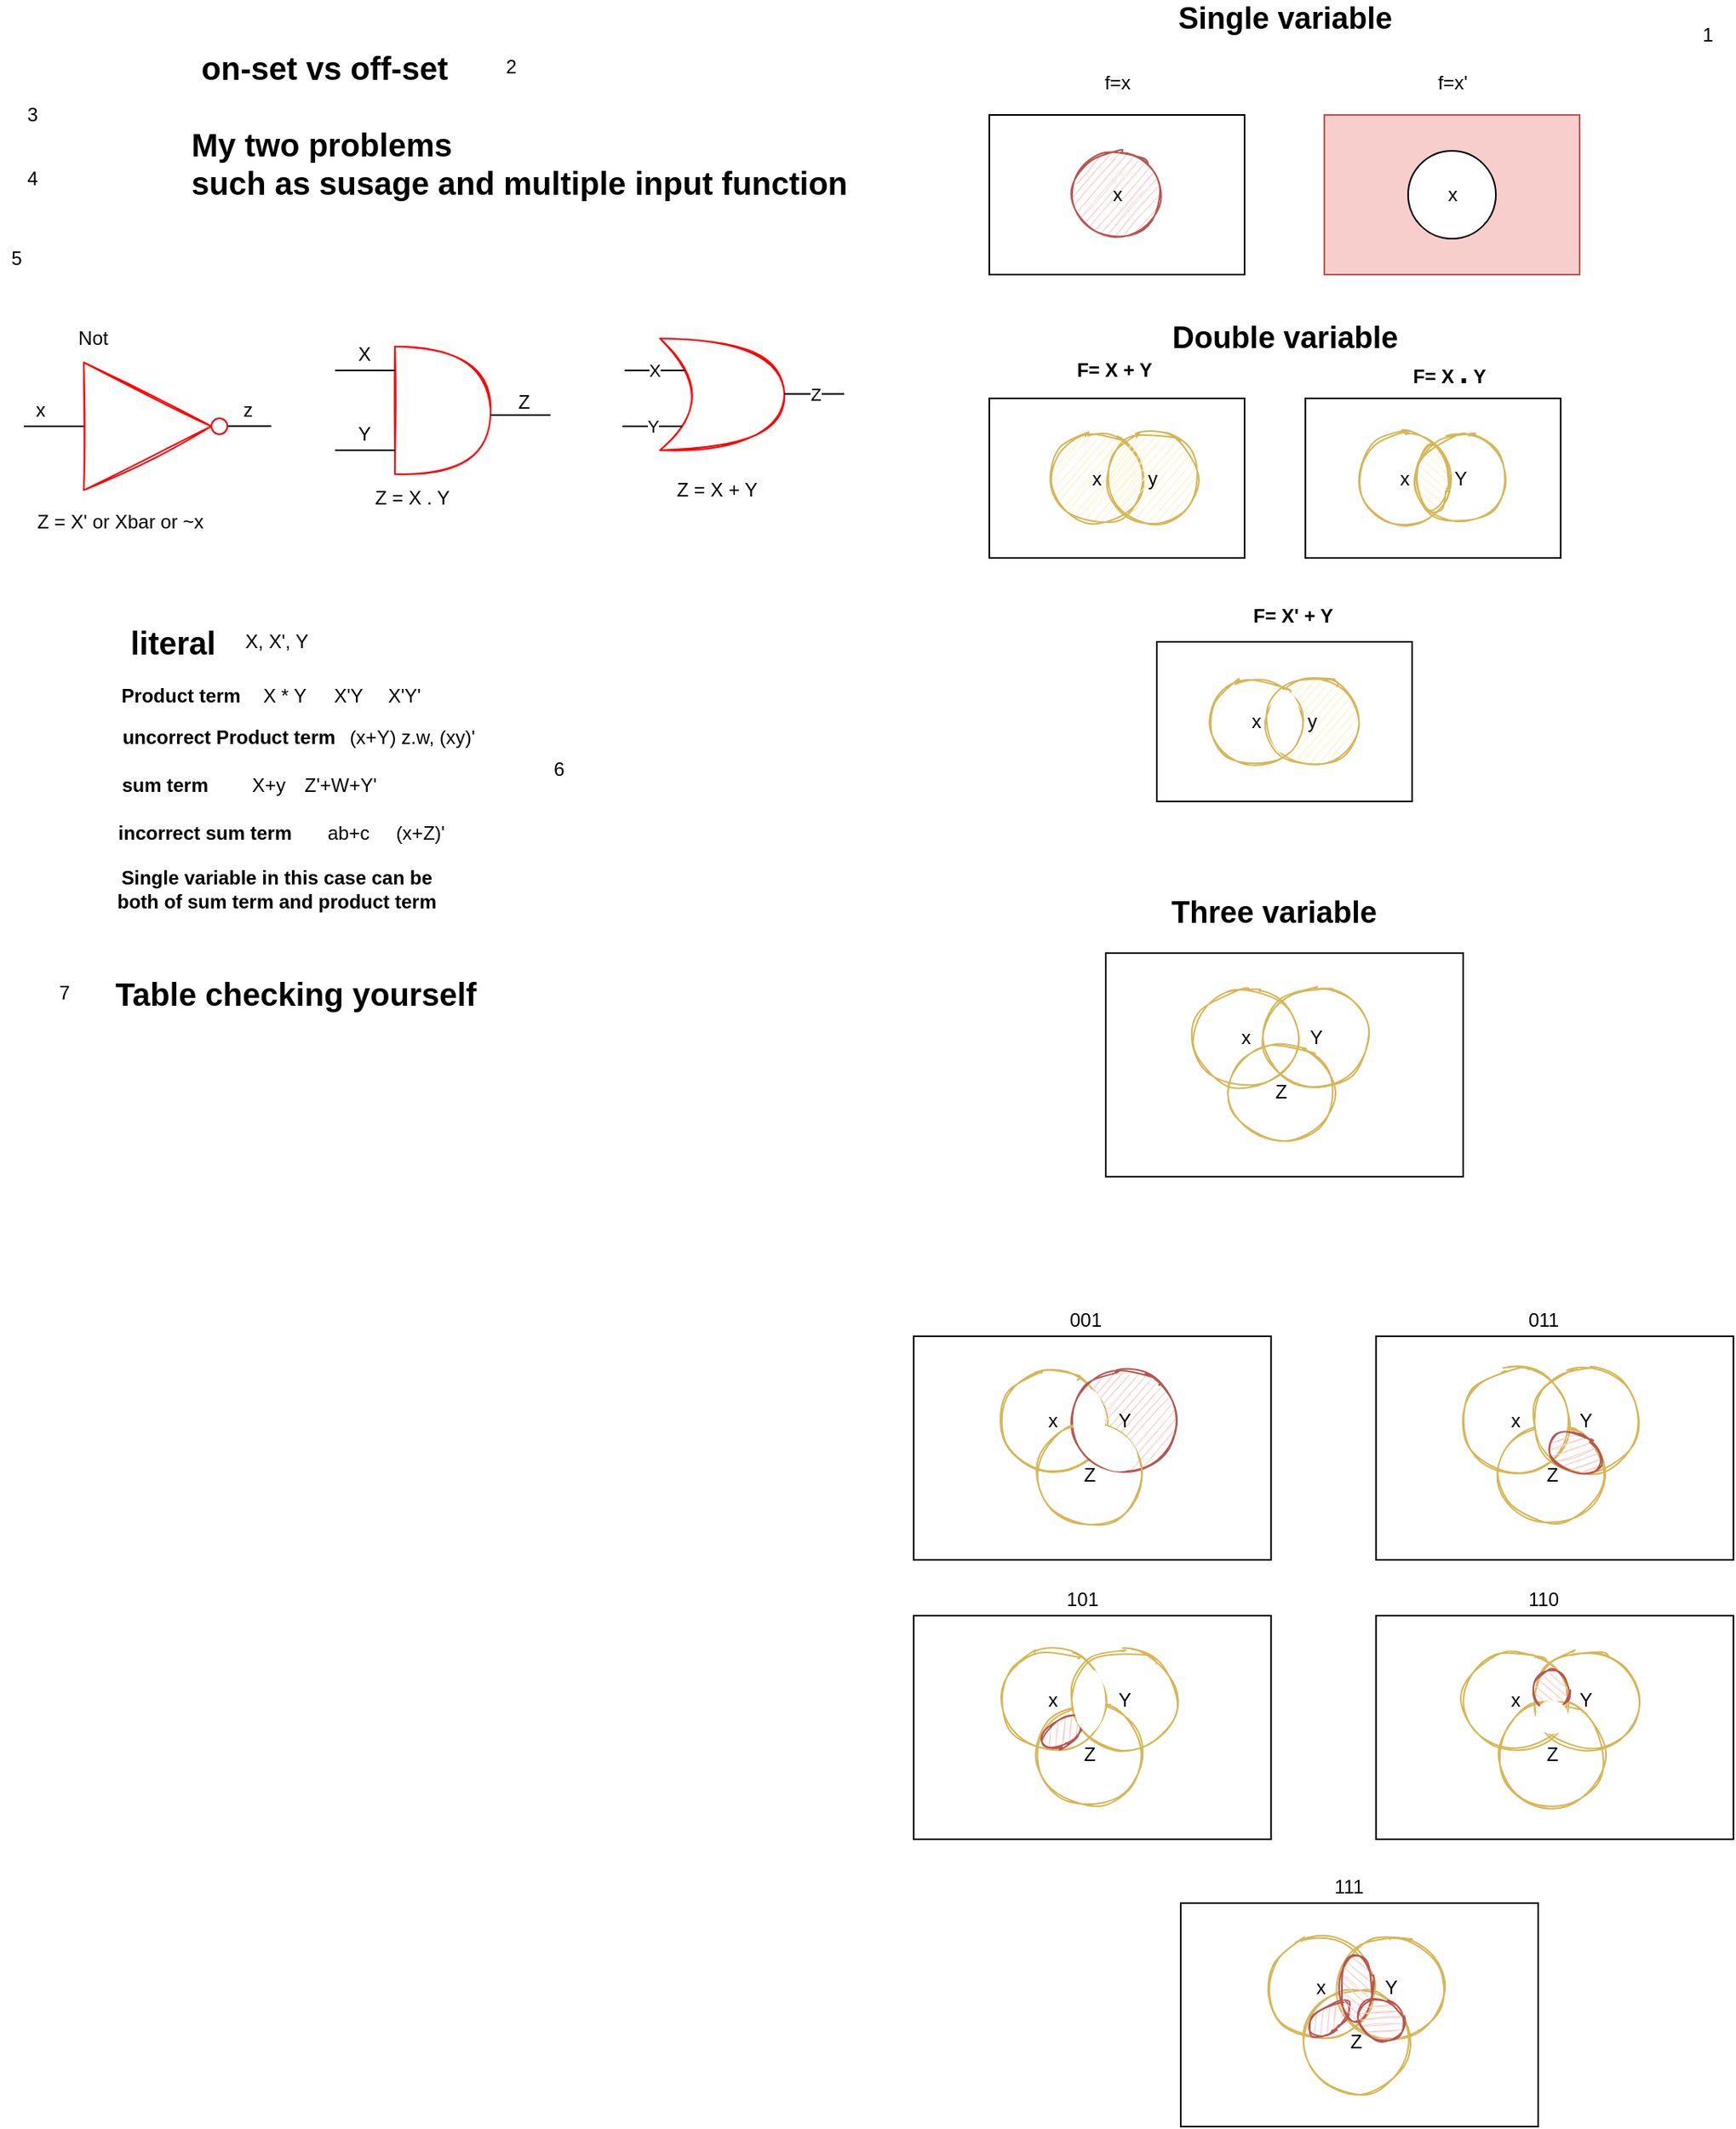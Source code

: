 <mxfile version="13.7.3" type="device" pages="9"><diagram id="vgenTjfyK6GJqjKq5nHc" name="p1"><mxGraphModel dx="1166" dy="636" grid="1" gridSize="10" guides="1" tooltips="1" connect="1" arrows="1" fold="1" page="1" pageScale="1" pageWidth="1169" pageHeight="827" math="0" shadow="0"><root><mxCell id="0"/><mxCell id="1" parent="0"/><mxCell id="fIpzDZkgZ7Nmv1InIPQN-1" value="" style="rounded=0;whiteSpace=wrap;html=1;" parent="1" vertex="1"><mxGeometry x="650" y="110" width="160" height="100" as="geometry"/></mxCell><mxCell id="fIpzDZkgZ7Nmv1InIPQN-3" value="x" style="ellipse;whiteSpace=wrap;html=1;aspect=fixed;fillColor=#f8cecc;strokeColor=#b85450;sketch=1;" parent="1" vertex="1"><mxGeometry x="702.5" y="132.5" width="55" height="55" as="geometry"/></mxCell><mxCell id="fIpzDZkgZ7Nmv1InIPQN-5" value="f=x" style="text;html=1;align=center;verticalAlign=middle;resizable=0;points=[];autosize=1;" parent="1" vertex="1"><mxGeometry x="715" y="80" width="30" height="20" as="geometry"/></mxCell><mxCell id="fIpzDZkgZ7Nmv1InIPQN-6" value="" style="rounded=0;whiteSpace=wrap;html=1;fillColor=#f8cecc;strokeColor=#b85450;" parent="1" vertex="1"><mxGeometry x="860" y="110" width="160" height="100" as="geometry"/></mxCell><mxCell id="fIpzDZkgZ7Nmv1InIPQN-7" value="x" style="ellipse;whiteSpace=wrap;html=1;aspect=fixed;" parent="1" vertex="1"><mxGeometry x="912.5" y="132.5" width="55" height="55" as="geometry"/></mxCell><mxCell id="fIpzDZkgZ7Nmv1InIPQN-8" value="f=x'" style="text;html=1;align=center;verticalAlign=middle;resizable=0;points=[];autosize=1;" parent="1" vertex="1"><mxGeometry x="925" y="80" width="30" height="20" as="geometry"/></mxCell><mxCell id="fIpzDZkgZ7Nmv1InIPQN-9" value="&lt;b&gt;&lt;font style=&quot;font-size: 19px&quot;&gt;Single variable&lt;/font&gt;&lt;/b&gt;" style="text;html=1;align=center;verticalAlign=middle;resizable=0;points=[];autosize=1;" parent="1" vertex="1"><mxGeometry x="760" y="40" width="150" height="20" as="geometry"/></mxCell><mxCell id="fIpzDZkgZ7Nmv1InIPQN-16" value="" style="rounded=0;whiteSpace=wrap;html=1;" parent="1" vertex="1"><mxGeometry x="650" y="287.5" width="160" height="100" as="geometry"/></mxCell><mxCell id="fIpzDZkgZ7Nmv1InIPQN-17" value="&lt;b&gt;&lt;font style=&quot;font-size: 19px&quot;&gt;Double variable&lt;/font&gt;&lt;/b&gt;" style="text;html=1;align=center;verticalAlign=middle;resizable=0;points=[];autosize=1;" parent="1" vertex="1"><mxGeometry x="755" y="240" width="160" height="20" as="geometry"/></mxCell><mxCell id="fIpzDZkgZ7Nmv1InIPQN-20" value="F= X + Y" style="text;html=1;align=center;verticalAlign=middle;resizable=0;points=[];autosize=1;fontStyle=1" parent="1" vertex="1"><mxGeometry x="697.5" y="260" width="60" height="20" as="geometry"/></mxCell><mxCell id="fIpzDZkgZ7Nmv1InIPQN-24" value="F= X &lt;font style=&quot;font-size: 20px&quot;&gt;.&lt;/font&gt; Y" style="text;html=1;align=center;verticalAlign=middle;resizable=0;points=[];autosize=1;fontStyle=1" parent="1" vertex="1"><mxGeometry x="907.5" y="260" width="60" height="20" as="geometry"/></mxCell><mxCell id="fIpzDZkgZ7Nmv1InIPQN-28" value="F= X' + Y" style="text;html=1;align=center;verticalAlign=middle;resizable=0;points=[];autosize=1;fontStyle=1" parent="1" vertex="1"><mxGeometry x="805" y="414" width="70" height="20" as="geometry"/></mxCell><mxCell id="fIpzDZkgZ7Nmv1InIPQN-29" value="" style="rounded=0;whiteSpace=wrap;html=1;" parent="1" vertex="1"><mxGeometry x="755" y="440" width="160" height="100" as="geometry"/></mxCell><mxCell id="fIpzDZkgZ7Nmv1InIPQN-31" value="y" style="ellipse;whiteSpace=wrap;html=1;aspect=fixed;fillColor=#fff2cc;strokeColor=#d6b656;shadow=0;sketch=1;" parent="1" vertex="1"><mxGeometry x="825" y="462.5" width="55" height="55" as="geometry"/></mxCell><mxCell id="fIpzDZkgZ7Nmv1InIPQN-30" value="x" style="ellipse;whiteSpace=wrap;html=1;aspect=fixed;strokeColor=#d6b656;sketch=1;fillColor=none;" parent="1" vertex="1"><mxGeometry x="790" y="462.5" width="55" height="55" as="geometry"/></mxCell><mxCell id="fIpzDZkgZ7Nmv1InIPQN-32" value="" style="ellipse;whiteSpace=wrap;html=1;shadow=0;sketch=0;rotation=90;fontColor=#333333;strokeColor=none;" parent="1" vertex="1"><mxGeometry x="815" y="480" width="40" height="20" as="geometry"/></mxCell><mxCell id="fIpzDZkgZ7Nmv1InIPQN-34" value="&lt;b&gt;&lt;font style=&quot;font-size: 19px&quot;&gt;Three variable&lt;/font&gt;&lt;/b&gt;" style="text;html=1;align=center;verticalAlign=middle;resizable=0;points=[];autosize=1;" parent="1" vertex="1"><mxGeometry x="758" y="600" width="140" height="20" as="geometry"/></mxCell><mxCell id="fIpzDZkgZ7Nmv1InIPQN-35" value="" style="rounded=0;whiteSpace=wrap;html=1;" parent="1" vertex="1"><mxGeometry x="723" y="635" width="224" height="140" as="geometry"/></mxCell><mxCell id="fIpzDZkgZ7Nmv1InIPQN-37" value="x" style="ellipse;whiteSpace=wrap;html=1;aspect=fixed;strokeColor=#d6b656;sketch=1;fillColor=none;" parent="1" vertex="1"><mxGeometry x="778.63" y="656.25" width="63.75" height="63.75" as="geometry"/></mxCell><mxCell id="fIpzDZkgZ7Nmv1InIPQN-39" value="Y" style="ellipse;whiteSpace=wrap;html=1;aspect=fixed;strokeColor=#d6b656;sketch=1;fillColor=none;" parent="1" vertex="1"><mxGeometry x="823" y="656.25" width="63.75" height="63.75" as="geometry"/></mxCell><mxCell id="fIpzDZkgZ7Nmv1InIPQN-40" value="Z" style="ellipse;whiteSpace=wrap;html=1;aspect=fixed;strokeColor=#d6b656;sketch=1;fillColor=none;" parent="1" vertex="1"><mxGeometry x="801.13" y="690" width="63.75" height="63.75" as="geometry"/></mxCell><mxCell id="fIpzDZkgZ7Nmv1InIPQN-42" value="" style="rounded=0;whiteSpace=wrap;html=1;" parent="1" vertex="1"><mxGeometry x="602.63" y="875" width="224" height="140" as="geometry"/></mxCell><mxCell id="fIpzDZkgZ7Nmv1InIPQN-43" value="x" style="ellipse;whiteSpace=wrap;html=1;aspect=fixed;strokeColor=#d6b656;sketch=1;fillColor=none;" parent="1" vertex="1"><mxGeometry x="658.26" y="896.25" width="63.75" height="63.75" as="geometry"/></mxCell><mxCell id="fIpzDZkgZ7Nmv1InIPQN-44" value="Y" style="ellipse;whiteSpace=wrap;html=1;aspect=fixed;strokeColor=#b85450;sketch=1;fillColor=#f8cecc;" parent="1" vertex="1"><mxGeometry x="702.63" y="896.25" width="63.75" height="63.75" as="geometry"/></mxCell><mxCell id="fIpzDZkgZ7Nmv1InIPQN-45" value="Z" style="ellipse;whiteSpace=wrap;html=1;aspect=fixed;strokeColor=#d6b656;sketch=1;fillColor=none;" parent="1" vertex="1"><mxGeometry x="680.76" y="930" width="63.75" height="63.75" as="geometry"/></mxCell><mxCell id="fIpzDZkgZ7Nmv1InIPQN-47" value="" style="ellipse;whiteSpace=wrap;html=1;shadow=0;sketch=0;rotation=90;fontColor=#333333;strokeColor=none;" parent="1" vertex="1"><mxGeometry x="692.63" y="918.12" width="40" height="20" as="geometry"/></mxCell><mxCell id="fIpzDZkgZ7Nmv1InIPQN-49" value="" style="ellipse;whiteSpace=wrap;html=1;shadow=0;sketch=0;rotation=30;fontColor=#333333;strokeColor=none;" parent="1" vertex="1"><mxGeometry x="704.63" y="932.66" width="40" height="24.67" as="geometry"/></mxCell><mxCell id="fIpzDZkgZ7Nmv1InIPQN-51" value="" style="rounded=0;whiteSpace=wrap;html=1;" parent="1" vertex="1"><mxGeometry x="892.38" y="875" width="224" height="140" as="geometry"/></mxCell><mxCell id="fIpzDZkgZ7Nmv1InIPQN-52" value="x" style="ellipse;whiteSpace=wrap;html=1;aspect=fixed;strokeColor=#d6b656;sketch=1;fillColor=none;" parent="1" vertex="1"><mxGeometry x="948.01" y="896.25" width="63.75" height="63.75" as="geometry"/></mxCell><mxCell id="fIpzDZkgZ7Nmv1InIPQN-53" value="Y" style="ellipse;whiteSpace=wrap;html=1;aspect=fixed;strokeColor=#d6b656;sketch=1;fillColor=none;" parent="1" vertex="1"><mxGeometry x="992.38" y="896.25" width="63.75" height="63.75" as="geometry"/></mxCell><mxCell id="fIpzDZkgZ7Nmv1InIPQN-54" value="Z" style="ellipse;whiteSpace=wrap;html=1;aspect=fixed;strokeColor=#d6b656;sketch=1;fillColor=none;" parent="1" vertex="1"><mxGeometry x="970.51" y="930" width="63.75" height="63.75" as="geometry"/></mxCell><mxCell id="fIpzDZkgZ7Nmv1InIPQN-55" value="" style="ellipse;whiteSpace=wrap;html=1;shadow=0;sketch=0;rotation=90;fontColor=#333333;strokeColor=none;" parent="1" vertex="1"><mxGeometry x="982.38" y="918.12" width="40" height="20" as="geometry"/></mxCell><mxCell id="fIpzDZkgZ7Nmv1InIPQN-56" value="" style="ellipse;whiteSpace=wrap;html=1;shadow=0;sketch=1;rotation=30;strokeColor=#b85450;fillColor=#f8cecc;" parent="1" vertex="1"><mxGeometry x="1000.22" y="935.96" width="34.16" height="24.04" as="geometry"/></mxCell><mxCell id="fIpzDZkgZ7Nmv1InIPQN-57" value="001" style="text;html=1;align=center;verticalAlign=middle;resizable=0;points=[];autosize=1;" parent="1" vertex="1"><mxGeometry x="689.63" y="855" width="40" height="20" as="geometry"/></mxCell><mxCell id="fIpzDZkgZ7Nmv1InIPQN-58" value="011" style="text;html=1;align=center;verticalAlign=middle;resizable=0;points=[];autosize=1;" parent="1" vertex="1"><mxGeometry x="982.38" y="855" width="30" height="20" as="geometry"/></mxCell><mxCell id="fIpzDZkgZ7Nmv1InIPQN-59" value="" style="rounded=0;whiteSpace=wrap;html=1;" parent="1" vertex="1"><mxGeometry x="602.63" y="1050" width="224" height="140" as="geometry"/></mxCell><mxCell id="fIpzDZkgZ7Nmv1InIPQN-60" value="x" style="ellipse;whiteSpace=wrap;html=1;aspect=fixed;strokeColor=#d6b656;sketch=1;fillColor=none;" parent="1" vertex="1"><mxGeometry x="658.26" y="1071.25" width="63.75" height="63.75" as="geometry"/></mxCell><mxCell id="fIpzDZkgZ7Nmv1InIPQN-61" value="Y" style="ellipse;whiteSpace=wrap;html=1;aspect=fixed;strokeColor=#d6b656;sketch=1;fillColor=none;" parent="1" vertex="1"><mxGeometry x="702.63" y="1071.25" width="63.75" height="63.75" as="geometry"/></mxCell><mxCell id="fIpzDZkgZ7Nmv1InIPQN-62" value="Z" style="ellipse;whiteSpace=wrap;html=1;aspect=fixed;strokeColor=#d6b656;sketch=1;fillColor=none;" parent="1" vertex="1"><mxGeometry x="680.76" y="1105" width="63.75" height="63.75" as="geometry"/></mxCell><mxCell id="fIpzDZkgZ7Nmv1InIPQN-65" value="101" style="text;html=1;align=center;verticalAlign=middle;resizable=0;points=[];autosize=1;" parent="1" vertex="1"><mxGeometry x="687.63" y="1030" width="40" height="20" as="geometry"/></mxCell><mxCell id="fIpzDZkgZ7Nmv1InIPQN-66" value="" style="ellipse;whiteSpace=wrap;html=1;shadow=0;sketch=1;rotation=-215;strokeColor=#b85450;fillColor=#f8cecc;" parent="1" vertex="1"><mxGeometry x="681.76" y="1115.12" width="28.74" height="15" as="geometry"/></mxCell><mxCell id="fIpzDZkgZ7Nmv1InIPQN-63" value="" style="ellipse;whiteSpace=wrap;html=1;shadow=0;sketch=0;rotation=90;fontColor=#333333;strokeColor=none;" parent="1" vertex="1"><mxGeometry x="692.63" y="1093.12" width="40" height="20" as="geometry"/></mxCell><mxCell id="fIpzDZkgZ7Nmv1InIPQN-67" value="" style="rounded=0;whiteSpace=wrap;html=1;" parent="1" vertex="1"><mxGeometry x="892.38" y="1050" width="224" height="140" as="geometry"/></mxCell><mxCell id="fIpzDZkgZ7Nmv1InIPQN-68" value="x" style="ellipse;whiteSpace=wrap;html=1;aspect=fixed;strokeColor=#d6b656;sketch=1;fillColor=none;" parent="1" vertex="1"><mxGeometry x="948.01" y="1071.25" width="63.75" height="63.75" as="geometry"/></mxCell><mxCell id="fIpzDZkgZ7Nmv1InIPQN-69" value="Y" style="ellipse;whiteSpace=wrap;html=1;aspect=fixed;strokeColor=#d6b656;sketch=1;fillColor=none;" parent="1" vertex="1"><mxGeometry x="992.38" y="1071.25" width="63.75" height="63.75" as="geometry"/></mxCell><mxCell id="fIpzDZkgZ7Nmv1InIPQN-70" value="Z" style="ellipse;whiteSpace=wrap;html=1;aspect=fixed;strokeColor=#d6b656;sketch=1;fillColor=none;" parent="1" vertex="1"><mxGeometry x="970.51" y="1105" width="63.75" height="63.75" as="geometry"/></mxCell><mxCell id="fIpzDZkgZ7Nmv1InIPQN-71" value="110" style="text;html=1;align=center;verticalAlign=middle;resizable=0;points=[];autosize=1;" parent="1" vertex="1"><mxGeometry x="982.38" y="1030" width="30" height="20" as="geometry"/></mxCell><mxCell id="fIpzDZkgZ7Nmv1InIPQN-75" value="" style="ellipse;whiteSpace=wrap;html=1;shadow=0;sketch=1;rotation=90;strokeColor=#b85450;fillColor=#f8cecc;" parent="1" vertex="1"><mxGeometry x="990.88" y="1085" width="23" height="23.06" as="geometry"/></mxCell><mxCell id="fIpzDZkgZ7Nmv1InIPQN-73" value="" style="ellipse;whiteSpace=wrap;html=1;shadow=0;sketch=0;rotation=90;fontColor=#333333;strokeColor=none;" parent="1" vertex="1"><mxGeometry x="992.1" y="1103.34" width="21.07" height="20.5" as="geometry"/></mxCell><mxCell id="fIpzDZkgZ7Nmv1InIPQN-76" value="" style="rounded=0;whiteSpace=wrap;html=1;" parent="1" vertex="1"><mxGeometry x="770" y="1230" width="224" height="140" as="geometry"/></mxCell><mxCell id="fIpzDZkgZ7Nmv1InIPQN-77" value="x" style="ellipse;whiteSpace=wrap;html=1;aspect=fixed;strokeColor=#d6b656;sketch=1;fillColor=none;" parent="1" vertex="1"><mxGeometry x="825.63" y="1251.25" width="63.75" height="63.75" as="geometry"/></mxCell><mxCell id="fIpzDZkgZ7Nmv1InIPQN-78" value="Y" style="ellipse;whiteSpace=wrap;html=1;aspect=fixed;strokeColor=#d6b656;sketch=1;fillColor=none;" parent="1" vertex="1"><mxGeometry x="870" y="1251.25" width="63.75" height="63.75" as="geometry"/></mxCell><mxCell id="fIpzDZkgZ7Nmv1InIPQN-79" value="Z" style="ellipse;whiteSpace=wrap;html=1;aspect=fixed;strokeColor=#d6b656;sketch=1;fillColor=none;" parent="1" vertex="1"><mxGeometry x="848.13" y="1285" width="63.75" height="63.75" as="geometry"/></mxCell><mxCell id="fIpzDZkgZ7Nmv1InIPQN-80" value="111" style="text;html=1;align=center;verticalAlign=middle;resizable=0;points=[];autosize=1;" parent="1" vertex="1"><mxGeometry x="860" y="1210" width="30" height="20" as="geometry"/></mxCell><mxCell id="fIpzDZkgZ7Nmv1InIPQN-81" value="" style="ellipse;whiteSpace=wrap;html=1;shadow=0;sketch=1;rotation=-215;strokeColor=#b85450;fillColor=#f8cecc;" parent="1" vertex="1"><mxGeometry x="849.13" y="1295.12" width="28.74" height="15" as="geometry"/></mxCell><mxCell id="fIpzDZkgZ7Nmv1InIPQN-82" value="" style="ellipse;whiteSpace=wrap;html=1;shadow=0;sketch=1;rotation=90;strokeColor=#b85450;fillColor=#f8cecc;" parent="1" vertex="1"><mxGeometry x="860" y="1273.12" width="40" height="20" as="geometry"/></mxCell><mxCell id="fIpzDZkgZ7Nmv1InIPQN-83" value="" style="ellipse;whiteSpace=wrap;html=1;shadow=0;sketch=1;rotation=45;strokeColor=#b85450;fillColor=#f8cecc;" parent="1" vertex="1"><mxGeometry x="881.27" y="1290.67" width="28.74" height="24.88" as="geometry"/></mxCell><mxCell id="fIpzDZkgZ7Nmv1InIPQN-111" value="&lt;font style=&quot;font-size: 20px&quot;&gt;&lt;b&gt;literal&lt;/b&gt;&lt;/font&gt;" style="text;html=1;align=center;verticalAlign=middle;resizable=0;points=[];autosize=1;" parent="1" vertex="1"><mxGeometry x="102.5" y="430" width="70" height="20" as="geometry"/></mxCell><mxCell id="fIpzDZkgZ7Nmv1InIPQN-112" value="X, X', Y" style="text;html=1;align=center;verticalAlign=middle;resizable=0;points=[];autosize=1;" parent="1" vertex="1"><mxGeometry x="177.5" y="430" width="50" height="20" as="geometry"/></mxCell><mxCell id="fIpzDZkgZ7Nmv1InIPQN-113" value="&lt;b&gt;Product term&lt;/b&gt;" style="text;html=1;align=center;verticalAlign=middle;resizable=0;points=[];autosize=1;" parent="1" vertex="1"><mxGeometry x="97.5" y="463.75" width="90" height="20" as="geometry"/></mxCell><mxCell id="fIpzDZkgZ7Nmv1InIPQN-114" value="X * Y" style="text;html=1;align=center;verticalAlign=middle;resizable=0;points=[];autosize=1;" parent="1" vertex="1"><mxGeometry x="187.5" y="463.75" width="40" height="20" as="geometry"/></mxCell><mxCell id="fIpzDZkgZ7Nmv1InIPQN-115" value="X'Y" style="text;html=1;align=center;verticalAlign=middle;resizable=0;points=[];autosize=1;" parent="1" vertex="1"><mxGeometry x="232.5" y="463.75" width="30" height="20" as="geometry"/></mxCell><mxCell id="fIpzDZkgZ7Nmv1InIPQN-117" value="X'Y'" style="text;html=1;align=center;verticalAlign=middle;resizable=0;points=[];autosize=1;" parent="1" vertex="1"><mxGeometry x="262.5" y="463.75" width="40" height="20" as="geometry"/></mxCell><mxCell id="fIpzDZkgZ7Nmv1InIPQN-118" value="uncorrect Product term" style="text;html=1;align=center;verticalAlign=middle;resizable=0;points=[];autosize=1;fontStyle=1" parent="1" vertex="1"><mxGeometry x="97.5" y="490" width="150" height="20" as="geometry"/></mxCell><mxCell id="fIpzDZkgZ7Nmv1InIPQN-120" value="(x+Y) z.w, (xy)'" style="text;html=1;align=center;verticalAlign=middle;resizable=0;points=[];autosize=1;" parent="1" vertex="1"><mxGeometry x="242.5" y="490" width="90" height="20" as="geometry"/></mxCell><mxCell id="fIpzDZkgZ7Nmv1InIPQN-121" value="&lt;b&gt;sum term&lt;/b&gt;" style="text;html=1;align=center;verticalAlign=middle;resizable=0;points=[];autosize=1;" parent="1" vertex="1"><mxGeometry x="97.5" y="520" width="70" height="20" as="geometry"/></mxCell><mxCell id="fIpzDZkgZ7Nmv1InIPQN-122" value="X+y" style="text;html=1;align=center;verticalAlign=middle;resizable=0;points=[];autosize=1;" parent="1" vertex="1"><mxGeometry x="177.5" y="520" width="40" height="20" as="geometry"/></mxCell><mxCell id="fIpzDZkgZ7Nmv1InIPQN-123" value="Z'+W+Y'" style="text;html=1;align=center;verticalAlign=middle;resizable=0;points=[];autosize=1;" parent="1" vertex="1"><mxGeometry x="212.5" y="520" width="60" height="20" as="geometry"/></mxCell><mxCell id="fIpzDZkgZ7Nmv1InIPQN-124" value="incorrect sum term" style="text;html=1;align=center;verticalAlign=middle;resizable=0;points=[];autosize=1;fontStyle=1" parent="1" vertex="1"><mxGeometry x="97.5" y="550" width="120" height="20" as="geometry"/></mxCell><mxCell id="fIpzDZkgZ7Nmv1InIPQN-125" value="ab+c" style="text;html=1;align=center;verticalAlign=middle;resizable=0;points=[];autosize=1;" parent="1" vertex="1"><mxGeometry x="227.5" y="550" width="40" height="20" as="geometry"/></mxCell><mxCell id="fIpzDZkgZ7Nmv1InIPQN-128" value="(x+Z)'" style="text;html=1;align=center;verticalAlign=middle;resizable=0;points=[];autosize=1;" parent="1" vertex="1"><mxGeometry x="267.5" y="550" width="50" height="20" as="geometry"/></mxCell><mxCell id="fIpzDZkgZ7Nmv1InIPQN-130" value="Single variable in this case can be&lt;br&gt;both of sum term and product term" style="text;html=1;align=center;verticalAlign=middle;resizable=0;points=[];autosize=1;fontStyle=1" parent="1" vertex="1"><mxGeometry x="92.5" y="580" width="220" height="30" as="geometry"/></mxCell><mxCell id="fIpzDZkgZ7Nmv1InIPQN-132" value="&lt;font style=&quot;font-size: 20px&quot;&gt;on-set vs off-set&lt;/font&gt;" style="text;html=1;align=center;verticalAlign=middle;resizable=0;points=[];autosize=1;fontStyle=1" parent="1" vertex="1"><mxGeometry x="147.5" y="70" width="170" height="20" as="geometry"/></mxCell><mxCell id="fIpzDZkgZ7Nmv1InIPQN-134" value="&lt;font style=&quot;font-size: 20px&quot;&gt;My two problems &lt;br&gt;such as susage and multiple input function&amp;nbsp;&lt;/font&gt;" style="text;html=1;align=left;verticalAlign=middle;resizable=0;points=[];autosize=1;fontStyle=1" parent="1" vertex="1"><mxGeometry x="147.5" y="120" width="430" height="40" as="geometry"/></mxCell><mxCell id="fIpzDZkgZ7Nmv1InIPQN-135" value="1" style="text;html=1;align=center;verticalAlign=middle;resizable=0;points=[];autosize=1;" parent="1" vertex="1"><mxGeometry x="1090" y="50" width="20" height="20" as="geometry"/></mxCell><mxCell id="fIpzDZkgZ7Nmv1InIPQN-136" value="2" style="text;html=1;align=center;verticalAlign=middle;resizable=0;points=[];autosize=1;" parent="1" vertex="1"><mxGeometry x="340" y="70" width="20" height="20" as="geometry"/></mxCell><mxCell id="fIpzDZkgZ7Nmv1InIPQN-137" value="3" style="text;html=1;align=center;verticalAlign=middle;resizable=0;points=[];autosize=1;" parent="1" vertex="1"><mxGeometry x="40" y="100" width="20" height="20" as="geometry"/></mxCell><mxCell id="fIpzDZkgZ7Nmv1InIPQN-138" value="4" style="text;html=1;align=center;verticalAlign=middle;resizable=0;points=[];autosize=1;" parent="1" vertex="1"><mxGeometry x="40" y="140" width="20" height="20" as="geometry"/></mxCell><mxCell id="fIpzDZkgZ7Nmv1InIPQN-140" value="5" style="text;html=1;align=center;verticalAlign=middle;resizable=0;points=[];autosize=1;" parent="1" vertex="1"><mxGeometry x="30" y="190" width="20" height="20" as="geometry"/></mxCell><mxCell id="fIpzDZkgZ7Nmv1InIPQN-141" value="6" style="text;html=1;align=center;verticalAlign=middle;resizable=0;points=[];autosize=1;" parent="1" vertex="1"><mxGeometry x="370" y="510" width="20" height="20" as="geometry"/></mxCell><mxCell id="fIpzDZkgZ7Nmv1InIPQN-142" value="7" style="text;html=1;align=center;verticalAlign=middle;resizable=0;points=[];autosize=1;" parent="1" vertex="1"><mxGeometry x="60" y="650" width="20" height="20" as="geometry"/></mxCell><mxCell id="fIpzDZkgZ7Nmv1InIPQN-143" value="&lt;font style=&quot;font-size: 20px&quot;&gt;&lt;b&gt;Table checking yourself&lt;/b&gt;&lt;/font&gt;" style="text;html=1;align=center;verticalAlign=middle;resizable=0;points=[];autosize=1;" parent="1" vertex="1"><mxGeometry x="95" y="650" width="240" height="20" as="geometry"/></mxCell><mxCell id="mcEY06Eeeu0E_yUODl39-1" value="" style="group" parent="1" vertex="1" connectable="0"><mxGeometry x="690" y="310" width="90" height="55" as="geometry"/></mxCell><mxCell id="fIpzDZkgZ7Nmv1InIPQN-18" value="x" style="ellipse;whiteSpace=wrap;html=1;aspect=fixed;fillColor=#fff2cc;strokeColor=#d6b656;sketch=1;" parent="mcEY06Eeeu0E_yUODl39-1" vertex="1"><mxGeometry width="55" height="55" as="geometry"/></mxCell><mxCell id="fIpzDZkgZ7Nmv1InIPQN-19" value="y" style="ellipse;whiteSpace=wrap;html=1;aspect=fixed;fillColor=#fff2cc;strokeColor=#d6b656;shadow=0;sketch=1;" parent="mcEY06Eeeu0E_yUODl39-1" vertex="1"><mxGeometry x="35" width="55" height="55" as="geometry"/></mxCell><mxCell id="mcEY06Eeeu0E_yUODl39-9" value="" style="group" parent="1" vertex="1" connectable="0"><mxGeometry x="848.13" y="287.5" width="160" height="100" as="geometry"/></mxCell><mxCell id="fIpzDZkgZ7Nmv1InIPQN-21" value="" style="rounded=0;whiteSpace=wrap;html=1;" parent="mcEY06Eeeu0E_yUODl39-9" vertex="1"><mxGeometry width="160" height="100" as="geometry"/></mxCell><mxCell id="mcEY06Eeeu0E_yUODl39-5" value="" style="group" parent="mcEY06Eeeu0E_yUODl39-9" vertex="1" connectable="0"><mxGeometry x="34.87" y="22.5" width="90" height="55" as="geometry"/></mxCell><mxCell id="fIpzDZkgZ7Nmv1InIPQN-22" value="x" style="ellipse;whiteSpace=wrap;html=1;aspect=fixed;strokeColor=#d6b656;sketch=1;fillColor=none;" parent="mcEY06Eeeu0E_yUODl39-5" vertex="1"><mxGeometry width="55" height="55" as="geometry"/></mxCell><mxCell id="fIpzDZkgZ7Nmv1InIPQN-26" value="" style="ellipse;whiteSpace=wrap;html=1;shadow=0;sketch=1;strokeColor=#d6b656;fillColor=#fff2cc;rotation=90;" parent="mcEY06Eeeu0E_yUODl39-5" vertex="1"><mxGeometry x="25" y="17.5" width="40" height="20" as="geometry"/></mxCell><mxCell id="fIpzDZkgZ7Nmv1InIPQN-27" value="Y" style="ellipse;whiteSpace=wrap;html=1;aspect=fixed;strokeColor=#d6b656;sketch=1;fillColor=none;" parent="mcEY06Eeeu0E_yUODl39-5" vertex="1"><mxGeometry x="35" width="55" height="55" as="geometry"/></mxCell><mxCell id="5-x-1C4TvvKEml3FYIq_-1" value="" style="group" parent="1" vertex="1" connectable="0"><mxGeometry x="45" y="240" width="155" height="135" as="geometry"/></mxCell><mxCell id="fIpzDZkgZ7Nmv1InIPQN-84" value="" style="triangle;whiteSpace=wrap;html=1;shadow=0;sketch=1;strokeColor=#FF0000;fillColor=none;gradientColor=none;" parent="5-x-1C4TvvKEml3FYIq_-1" vertex="1"><mxGeometry x="37.5" y="25" width="80" height="80" as="geometry"/></mxCell><mxCell id="fIpzDZkgZ7Nmv1InIPQN-85" value="" style="endArrow=none;html=1;entryX=0;entryY=0.5;entryDx=0;entryDy=0;" parent="5-x-1C4TvvKEml3FYIq_-1" target="fIpzDZkgZ7Nmv1InIPQN-84" edge="1"><mxGeometry width="50" height="50" relative="1" as="geometry"><mxPoint y="65" as="sourcePoint"/><mxPoint x="30" y="65" as="targetPoint"/></mxGeometry></mxCell><mxCell id="fIpzDZkgZ7Nmv1InIPQN-87" value="" style="endArrow=none;html=1;entryX=0;entryY=0.5;entryDx=0;entryDy=0;" parent="5-x-1C4TvvKEml3FYIq_-1" edge="1"><mxGeometry width="50" height="50" relative="1" as="geometry"><mxPoint x="117.5" y="64.86" as="sourcePoint"/><mxPoint x="155" y="64.86" as="targetPoint"/></mxGeometry></mxCell><mxCell id="fIpzDZkgZ7Nmv1InIPQN-89" value="" style="ellipse;whiteSpace=wrap;html=1;aspect=fixed;shadow=0;sketch=0;strokeColor=#FF0000;gradientColor=none;" parent="5-x-1C4TvvKEml3FYIq_-1" vertex="1"><mxGeometry x="117.5" y="60" width="10" height="10" as="geometry"/></mxCell><mxCell id="fIpzDZkgZ7Nmv1InIPQN-90" value="Not" style="text;html=1;align=center;verticalAlign=middle;resizable=0;points=[];autosize=1;" parent="5-x-1C4TvvKEml3FYIq_-1" vertex="1"><mxGeometry x="27.5" width="30" height="20" as="geometry"/></mxCell><mxCell id="fIpzDZkgZ7Nmv1InIPQN-91" value="x" style="text;html=1;align=center;verticalAlign=middle;resizable=0;points=[];autosize=1;" parent="5-x-1C4TvvKEml3FYIq_-1" vertex="1"><mxGeometry y="45" width="20" height="20" as="geometry"/></mxCell><mxCell id="fIpzDZkgZ7Nmv1InIPQN-92" value="z" style="text;html=1;align=center;verticalAlign=middle;resizable=0;points=[];autosize=1;" parent="5-x-1C4TvvKEml3FYIq_-1" vertex="1"><mxGeometry x="130" y="45" width="20" height="20" as="geometry"/></mxCell><mxCell id="fIpzDZkgZ7Nmv1InIPQN-96" value="Z = X' or Xbar or ~x" style="text;html=1;align=center;verticalAlign=middle;resizable=0;points=[];autosize=1;" parent="5-x-1C4TvvKEml3FYIq_-1" vertex="1"><mxGeometry y="115" width="120" height="20" as="geometry"/></mxCell><mxCell id="5-x-1C4TvvKEml3FYIq_-2" value="" style="group" parent="1" vertex="1" connectable="0"><mxGeometry x="240" y="250" width="135" height="110" as="geometry"/></mxCell><mxCell id="fIpzDZkgZ7Nmv1InIPQN-93" value="" style="shape=or;whiteSpace=wrap;html=1;shadow=0;sketch=1;strokeColor=#FF0000;fillColor=#ffffff;gradientColor=none;" parent="5-x-1C4TvvKEml3FYIq_-2" vertex="1"><mxGeometry x="37.5" y="5" width="60" height="80" as="geometry"/></mxCell><mxCell id="fIpzDZkgZ7Nmv1InIPQN-98" value="" style="endArrow=none;html=1;entryX=0;entryY=0.5;entryDx=0;entryDy=0;" parent="5-x-1C4TvvKEml3FYIq_-2" edge="1"><mxGeometry width="50" height="50" relative="1" as="geometry"><mxPoint y="20" as="sourcePoint"/><mxPoint x="37.5" y="20" as="targetPoint"/></mxGeometry></mxCell><mxCell id="fIpzDZkgZ7Nmv1InIPQN-99" value="" style="endArrow=none;html=1;entryX=0;entryY=0.5;entryDx=0;entryDy=0;" parent="5-x-1C4TvvKEml3FYIq_-2" edge="1"><mxGeometry width="50" height="50" relative="1" as="geometry"><mxPoint y="70" as="sourcePoint"/><mxPoint x="37.5" y="70" as="targetPoint"/></mxGeometry></mxCell><mxCell id="fIpzDZkgZ7Nmv1InIPQN-100" value="X" style="text;html=1;align=center;verticalAlign=middle;resizable=0;points=[];autosize=1;" parent="5-x-1C4TvvKEml3FYIq_-2" vertex="1"><mxGeometry x="7.5" width="20" height="20" as="geometry"/></mxCell><mxCell id="fIpzDZkgZ7Nmv1InIPQN-101" value="Y" style="text;html=1;align=center;verticalAlign=middle;resizable=0;points=[];autosize=1;" parent="5-x-1C4TvvKEml3FYIq_-2" vertex="1"><mxGeometry x="7.5" y="50" width="20" height="20" as="geometry"/></mxCell><mxCell id="fIpzDZkgZ7Nmv1InIPQN-102" value="" style="endArrow=none;html=1;entryX=0;entryY=0.5;entryDx=0;entryDy=0;" parent="5-x-1C4TvvKEml3FYIq_-2" edge="1"><mxGeometry width="50" height="50" relative="1" as="geometry"><mxPoint x="97.5" y="48" as="sourcePoint"/><mxPoint x="135" y="48" as="targetPoint"/></mxGeometry></mxCell><mxCell id="fIpzDZkgZ7Nmv1InIPQN-103" value="Z" style="text;html=1;align=center;verticalAlign=middle;resizable=0;points=[];autosize=1;" parent="5-x-1C4TvvKEml3FYIq_-2" vertex="1"><mxGeometry x="107.5" y="30" width="20" height="20" as="geometry"/></mxCell><mxCell id="fIpzDZkgZ7Nmv1InIPQN-104" value="Z = X . Y" style="text;html=1;align=center;verticalAlign=middle;resizable=0;points=[];autosize=1;" parent="5-x-1C4TvvKEml3FYIq_-2" vertex="1"><mxGeometry x="17.5" y="90" width="60" height="20" as="geometry"/></mxCell><mxCell id="5-x-1C4TvvKEml3FYIq_-3" value="" style="group" parent="1" vertex="1" connectable="0"><mxGeometry x="420" y="250" width="139.12" height="105" as="geometry"/></mxCell><mxCell id="fIpzDZkgZ7Nmv1InIPQN-95" value="" style="shape=xor;whiteSpace=wrap;html=1;shadow=0;sketch=1;strokeColor=#FF0000;fillColor=#ffffff;gradientColor=none;" parent="5-x-1C4TvvKEml3FYIq_-3" vertex="1"><mxGeometry x="23.62" width="78" height="70" as="geometry"/></mxCell><mxCell id="fIpzDZkgZ7Nmv1InIPQN-105" value="Z = X + Y" style="text;html=1;align=center;verticalAlign=middle;resizable=0;points=[];autosize=1;" parent="5-x-1C4TvvKEml3FYIq_-3" vertex="1"><mxGeometry x="23.62" y="85" width="70" height="20" as="geometry"/></mxCell><mxCell id="fIpzDZkgZ7Nmv1InIPQN-106" value="X" style="endArrow=none;html=1;entryX=0;entryY=0.5;entryDx=0;entryDy=0;" parent="5-x-1C4TvvKEml3FYIq_-3" edge="1"><mxGeometry width="50" height="50" relative="1" as="geometry"><mxPoint x="1.46" y="20" as="sourcePoint"/><mxPoint x="38.96" y="20" as="targetPoint"/></mxGeometry></mxCell><mxCell id="fIpzDZkgZ7Nmv1InIPQN-107" value="Y" style="endArrow=none;html=1;entryX=0;entryY=0.5;entryDx=0;entryDy=0;" parent="5-x-1C4TvvKEml3FYIq_-3" edge="1"><mxGeometry width="50" height="50" relative="1" as="geometry"><mxPoint y="55" as="sourcePoint"/><mxPoint x="37.5" y="55" as="targetPoint"/></mxGeometry></mxCell><mxCell id="fIpzDZkgZ7Nmv1InIPQN-108" value="Z" style="endArrow=none;html=1;entryX=0;entryY=0.5;entryDx=0;entryDy=0;" parent="5-x-1C4TvvKEml3FYIq_-3" edge="1"><mxGeometry width="50" height="50" relative="1" as="geometry"><mxPoint x="101.62" y="34.8" as="sourcePoint"/><mxPoint x="139.12" y="34.8" as="targetPoint"/></mxGeometry></mxCell></root></mxGraphModel></diagram><diagram id="KmJ-3CMilY6Qk6rNeBQ8" name="p2"><mxGraphModel dx="419" dy="358" grid="1" gridSize="10" guides="1" tooltips="1" connect="1" arrows="1" fold="1" page="1" pageScale="1" pageWidth="1169" pageHeight="827" math="0" shadow="0"><root><mxCell id="yTyezT3y8NYbAiQsJl_X-0"/><mxCell id="yTyezT3y8NYbAiQsJl_X-1" parent="yTyezT3y8NYbAiQsJl_X-0"/><mxCell id="B2PLG6c0JU_6aZqCynr7-2" value="" style="shape=or;whiteSpace=wrap;html=1;shadow=0;sketch=1;strokeColor=#FF0000;fillColor=#ffffff;gradientColor=none;" vertex="1" parent="yTyezT3y8NYbAiQsJl_X-1"><mxGeometry x="347.5" y="300" width="60" height="80" as="geometry"/></mxCell><mxCell id="B2PLG6c0JU_6aZqCynr7-3" value="" style="endArrow=none;html=1;entryX=0;entryY=0.5;entryDx=0;entryDy=0;" edge="1" parent="yTyezT3y8NYbAiQsJl_X-1"><mxGeometry width="50" height="50" relative="1" as="geometry"><mxPoint x="310" y="315" as="sourcePoint"/><mxPoint x="347.5" y="315" as="targetPoint"/></mxGeometry></mxCell><mxCell id="B2PLG6c0JU_6aZqCynr7-5" value="F1" style="text;html=1;align=center;verticalAlign=middle;resizable=0;points=[];autosize=1;" vertex="1" parent="yTyezT3y8NYbAiQsJl_X-1"><mxGeometry x="275" y="305" width="30" height="20" as="geometry"/></mxCell><mxCell id="B2PLG6c0JU_6aZqCynr7-7" value="" style="endArrow=none;html=1;entryX=0;entryY=0.5;entryDx=0;entryDy=0;" edge="1" parent="yTyezT3y8NYbAiQsJl_X-1"><mxGeometry width="50" height="50" relative="1" as="geometry"><mxPoint x="407.5" y="343" as="sourcePoint"/><mxPoint x="445" y="343" as="targetPoint"/></mxGeometry></mxCell><mxCell id="B2PLG6c0JU_6aZqCynr7-8" value="0" style="text;html=1;align=center;verticalAlign=middle;resizable=0;points=[];autosize=1;" vertex="1" parent="yTyezT3y8NYbAiQsJl_X-1"><mxGeometry x="417.5" y="325" width="20" height="20" as="geometry"/></mxCell><mxCell id="B2PLG6c0JU_6aZqCynr7-10" value="" style="endArrow=none;html=1;entryX=0;entryY=0.5;entryDx=0;entryDy=0;" edge="1" parent="yTyezT3y8NYbAiQsJl_X-1"><mxGeometry width="50" height="50" relative="1" as="geometry"><mxPoint x="344.5" y="365" as="sourcePoint"/><mxPoint x="346.25" y="365" as="targetPoint"/></mxGeometry></mxCell><mxCell id="B2PLG6c0JU_6aZqCynr7-11" value="F2" style="text;html=1;align=center;verticalAlign=middle;resizable=0;points=[];autosize=1;" vertex="1" parent="yTyezT3y8NYbAiQsJl_X-1"><mxGeometry x="275" y="355" width="30" height="20" as="geometry"/></mxCell><mxCell id="B2PLG6c0JU_6aZqCynr7-13" value="r" style="text;html=1;align=center;verticalAlign=middle;resizable=0;points=[];autosize=1;" vertex="1" parent="yTyezT3y8NYbAiQsJl_X-1"><mxGeometry x="440" y="330" width="20" height="20" as="geometry"/></mxCell><mxCell id="dou6YNtt2UxDIhNHzAzH-16" value="1" style="text;html=1;align=center;verticalAlign=middle;resizable=0;points=[];autosize=1;" vertex="1" parent="yTyezT3y8NYbAiQsJl_X-1"><mxGeometry x="347.5" y="305" width="20" height="20" as="geometry"/></mxCell><mxCell id="dou6YNtt2UxDIhNHzAzH-18" value="1" style="text;html=1;align=center;verticalAlign=middle;resizable=0;points=[];autosize=1;" vertex="1" parent="yTyezT3y8NYbAiQsJl_X-1"><mxGeometry x="347.5" y="350" width="20" height="20" as="geometry"/></mxCell><mxCell id="dou6YNtt2UxDIhNHzAzH-19" value="1" style="text;html=1;align=center;verticalAlign=middle;resizable=0;points=[];autosize=1;" vertex="1" parent="yTyezT3y8NYbAiQsJl_X-1"><mxGeometry x="260" y="355" width="20" height="20" as="geometry"/></mxCell><mxCell id="dou6YNtt2UxDIhNHzAzH-21" value="1" style="text;html=1;align=center;verticalAlign=middle;resizable=0;points=[];autosize=1;" vertex="1" parent="yTyezT3y8NYbAiQsJl_X-1"><mxGeometry x="260" y="305" width="20" height="20" as="geometry"/></mxCell><mxCell id="dou6YNtt2UxDIhNHzAzH-23" value="" style="group" vertex="1" connectable="0" parent="yTyezT3y8NYbAiQsJl_X-1"><mxGeometry x="308.75" y="360" width="37.5" height="10" as="geometry"/></mxCell><mxCell id="B2PLG6c0JU_6aZqCynr7-4" value="" style="endArrow=none;html=1;entryX=0;entryY=0.5;entryDx=0;entryDy=0;" edge="1" parent="dou6YNtt2UxDIhNHzAzH-23"><mxGeometry width="50" height="50" relative="1" as="geometry"><mxPoint y="6" as="sourcePoint"/><mxPoint x="37.5" y="6" as="targetPoint"/></mxGeometry></mxCell><mxCell id="B2PLG6c0JU_6aZqCynr7-12" value="" style="ellipse;whiteSpace=wrap;html=1;rounded=0;shadow=0;glass=0;sketch=0;strokeColor=#FF0000;gradientColor=none;" vertex="1" parent="dou6YNtt2UxDIhNHzAzH-23"><mxGeometry x="25.75" width="10" height="10" as="geometry"/></mxCell></root></mxGraphModel></diagram><diagram id="DudHqflRkWDE42puD0Lo" name="single variable"><mxGraphModel dx="1166" dy="636" grid="1" gridSize="10" guides="1" tooltips="1" connect="1" arrows="1" fold="1" page="1" pageScale="1" pageWidth="1169" pageHeight="827" math="0" shadow="0"><root><mxCell id="pGUUSqvarlWWSh6LfR0i-0"/><mxCell id="pGUUSqvarlWWSh6LfR0i-1" parent="pGUUSqvarlWWSh6LfR0i-0"/><mxCell id="5w_Z0vT73hw-BMPgr701-2" value="f=x" style="text;html=1;align=center;verticalAlign=middle;resizable=0;points=[];autosize=1;" parent="pGUUSqvarlWWSh6LfR0i-1" vertex="1"><mxGeometry x="465" y="369" width="30" height="20" as="geometry"/></mxCell><mxCell id="5w_Z0vT73hw-BMPgr701-5" value="f=x'" style="text;html=1;align=center;verticalAlign=middle;resizable=0;points=[];autosize=1;" parent="pGUUSqvarlWWSh6LfR0i-1" vertex="1"><mxGeometry x="675" y="369" width="30" height="20" as="geometry"/></mxCell><mxCell id="5w_Z0vT73hw-BMPgr701-6" value="&lt;b&gt;&lt;font style=&quot;font-size: 19px&quot;&gt;Single variable&lt;/font&gt;&lt;/b&gt;" style="text;html=1;align=center;verticalAlign=middle;resizable=0;points=[];autosize=1;" parent="pGUUSqvarlWWSh6LfR0i-1" vertex="1"><mxGeometry x="520" y="339" width="150" height="20" as="geometry"/></mxCell><mxCell id="5w_Z0vT73hw-BMPgr701-7" value="" style="group" parent="pGUUSqvarlWWSh6LfR0i-1" vertex="1" connectable="0"><mxGeometry x="400" y="389" width="160" height="100" as="geometry"/></mxCell><mxCell id="5w_Z0vT73hw-BMPgr701-0" value="" style="rounded=0;whiteSpace=wrap;html=1;" parent="5w_Z0vT73hw-BMPgr701-7" vertex="1"><mxGeometry width="160" height="100" as="geometry"/></mxCell><mxCell id="5w_Z0vT73hw-BMPgr701-1" value="x" style="ellipse;whiteSpace=wrap;html=1;aspect=fixed;fillColor=#f8cecc;strokeColor=#b85450;sketch=1;" parent="5w_Z0vT73hw-BMPgr701-7" vertex="1"><mxGeometry x="52.5" y="22.5" width="55" height="55" as="geometry"/></mxCell><mxCell id="5w_Z0vT73hw-BMPgr701-9" value="" style="group" parent="pGUUSqvarlWWSh6LfR0i-1" vertex="1" connectable="0"><mxGeometry x="610" y="389" width="160" height="100" as="geometry"/></mxCell><mxCell id="5w_Z0vT73hw-BMPgr701-3" value="" style="rounded=0;whiteSpace=wrap;html=1;fillColor=#f8cecc;strokeColor=#b85450;" parent="5w_Z0vT73hw-BMPgr701-9" vertex="1"><mxGeometry width="160" height="100" as="geometry"/></mxCell><mxCell id="5w_Z0vT73hw-BMPgr701-4" value="x" style="ellipse;whiteSpace=wrap;html=1;aspect=fixed;" parent="5w_Z0vT73hw-BMPgr701-9" vertex="1"><mxGeometry x="52.5" y="22.5" width="55" height="55" as="geometry"/></mxCell></root></mxGraphModel></diagram><diagram id="LF688a0oiQW3Up_Vgczb" name="double Variable"><mxGraphModel dx="804" dy="439" grid="1" gridSize="10" guides="1" tooltips="1" connect="1" arrows="1" fold="1" page="1" pageScale="1" pageWidth="1169" pageHeight="827" math="0" shadow="0"><root><mxCell id="59RfjzBUFs_WAwgMghHg-0"/><mxCell id="59RfjzBUFs_WAwgMghHg-1" parent="59RfjzBUFs_WAwgMghHg-0"/><mxCell id="59RfjzBUFs_WAwgMghHg-2" value="" style="rounded=0;whiteSpace=wrap;html=1;" parent="59RfjzBUFs_WAwgMghHg-1" vertex="1"><mxGeometry x="310" y="257.5" width="160" height="100" as="geometry"/></mxCell><mxCell id="59RfjzBUFs_WAwgMghHg-3" value="&lt;b&gt;&lt;font style=&quot;font-size: 19px&quot;&gt;Double variable&lt;/font&gt;&lt;/b&gt;" style="text;html=1;align=center;verticalAlign=middle;resizable=0;points=[];autosize=1;" parent="59RfjzBUFs_WAwgMghHg-1" vertex="1"><mxGeometry x="417.5" y="190" width="160" height="20" as="geometry"/></mxCell><mxCell id="59RfjzBUFs_WAwgMghHg-4" value="F= X . Y" style="text;html=1;align=center;verticalAlign=middle;resizable=0;points=[];autosize=1;fontStyle=1" parent="59RfjzBUFs_WAwgMghHg-1" vertex="1"><mxGeometry x="360" y="224" width="60" height="20" as="geometry"/></mxCell><mxCell id="59RfjzBUFs_WAwgMghHg-5" value="F= X &lt;font style=&quot;font-size: 20px&quot;&gt;.&lt;/font&gt; Y" style="text;html=1;align=center;verticalAlign=middle;resizable=0;points=[];autosize=1;fontStyle=1" parent="59RfjzBUFs_WAwgMghHg-1" vertex="1"><mxGeometry x="461.87" y="370" width="60" height="20" as="geometry"/></mxCell><mxCell id="59RfjzBUFs_WAwgMghHg-6" value="" style="group" parent="59RfjzBUFs_WAwgMghHg-1" vertex="1" connectable="0"><mxGeometry x="350" y="280" width="90" height="55" as="geometry"/></mxCell><mxCell id="59RfjzBUFs_WAwgMghHg-7" value="x" style="ellipse;whiteSpace=wrap;html=1;aspect=fixed;fillColor=#fff2cc;strokeColor=#d6b656;sketch=1;" parent="59RfjzBUFs_WAwgMghHg-6" vertex="1"><mxGeometry width="55" height="55" as="geometry"/></mxCell><mxCell id="59RfjzBUFs_WAwgMghHg-8" value="y" style="ellipse;whiteSpace=wrap;html=1;aspect=fixed;fillColor=#fff2cc;strokeColor=#d6b656;shadow=0;sketch=1;" parent="59RfjzBUFs_WAwgMghHg-6" vertex="1"><mxGeometry x="35" width="55" height="55" as="geometry"/></mxCell><mxCell id="59RfjzBUFs_WAwgMghHg-9" value="" style="group" parent="59RfjzBUFs_WAwgMghHg-1" vertex="1" connectable="0"><mxGeometry x="400" y="405.5" width="160" height="100" as="geometry"/></mxCell><mxCell id="59RfjzBUFs_WAwgMghHg-10" value="" style="rounded=0;whiteSpace=wrap;html=1;" parent="59RfjzBUFs_WAwgMghHg-9" vertex="1"><mxGeometry width="160" height="100" as="geometry"/></mxCell><mxCell id="59RfjzBUFs_WAwgMghHg-11" value="" style="group" parent="59RfjzBUFs_WAwgMghHg-9" vertex="1" connectable="0"><mxGeometry x="34.87" y="22.5" width="90" height="55" as="geometry"/></mxCell><mxCell id="59RfjzBUFs_WAwgMghHg-12" value="x" style="ellipse;whiteSpace=wrap;html=1;aspect=fixed;strokeColor=#d6b656;sketch=1;fillColor=none;" parent="59RfjzBUFs_WAwgMghHg-11" vertex="1"><mxGeometry width="55" height="55" as="geometry"/></mxCell><mxCell id="59RfjzBUFs_WAwgMghHg-13" value="" style="ellipse;whiteSpace=wrap;html=1;shadow=0;sketch=1;strokeColor=#d6b656;fillColor=#fff2cc;rotation=90;" parent="59RfjzBUFs_WAwgMghHg-11" vertex="1"><mxGeometry x="25" y="17.5" width="40" height="20" as="geometry"/></mxCell><mxCell id="59RfjzBUFs_WAwgMghHg-14" value="Y" style="ellipse;whiteSpace=wrap;html=1;aspect=fixed;strokeColor=#d6b656;sketch=1;fillColor=none;" parent="59RfjzBUFs_WAwgMghHg-11" vertex="1"><mxGeometry x="35" width="55" height="55" as="geometry"/></mxCell><mxCell id="rTHILTbpSKPU2s8FwZB8-0" value="F= X' . Y" style="text;html=1;align=center;verticalAlign=middle;resizable=0;points=[];autosize=1;fontStyle=1" parent="59RfjzBUFs_WAwgMghHg-1" vertex="1"><mxGeometry x="572.5" y="230" width="60" height="20" as="geometry"/></mxCell><mxCell id="rTHILTbpSKPU2s8FwZB8-7" value="" style="group" parent="59RfjzBUFs_WAwgMghHg-1" vertex="1" connectable="0"><mxGeometry x="552.5" y="278.5" width="127.5" height="87.5" as="geometry"/></mxCell><mxCell id="rTHILTbpSKPU2s8FwZB8-6" value="" style="group" parent="rTHILTbpSKPU2s8FwZB8-7" vertex="1" connectable="0"><mxGeometry width="127.5" height="87.5" as="geometry"/></mxCell><mxCell id="rTHILTbpSKPU2s8FwZB8-1" value="" style="rounded=0;whiteSpace=wrap;html=1;" parent="rTHILTbpSKPU2s8FwZB8-6" vertex="1"><mxGeometry x="-32.5" y="-22.5" width="160" height="100" as="geometry"/></mxCell><mxCell id="rTHILTbpSKPU2s8FwZB8-2" value="y" style="ellipse;whiteSpace=wrap;html=1;aspect=fixed;fillColor=#fff2cc;strokeColor=#d6b656;shadow=0;sketch=1;" parent="rTHILTbpSKPU2s8FwZB8-6" vertex="1"><mxGeometry x="35" width="55" height="55" as="geometry"/></mxCell><mxCell id="rTHILTbpSKPU2s8FwZB8-3" value="x" style="ellipse;whiteSpace=wrap;html=1;aspect=fixed;strokeColor=#d6b656;sketch=1;fillColor=none;" parent="rTHILTbpSKPU2s8FwZB8-6" vertex="1"><mxGeometry width="55" height="55" as="geometry"/></mxCell><mxCell id="rTHILTbpSKPU2s8FwZB8-4" value="" style="ellipse;whiteSpace=wrap;html=1;shadow=0;sketch=0;rotation=90;fontColor=#333333;strokeColor=none;" parent="rTHILTbpSKPU2s8FwZB8-6" vertex="1"><mxGeometry x="25" y="17.5" width="40" height="20" as="geometry"/></mxCell></root></mxGraphModel></diagram><diagram id="SeZpz8V2vwghkiSMSA2M" name="three_variable"><mxGraphModel dx="936" dy="642" grid="1" gridSize="10" guides="1" tooltips="1" connect="1" arrows="1" fold="1" page="1" pageScale="1" pageWidth="1169" pageHeight="827" math="0" shadow="0"><root><mxCell id="Njhc8Y-V_VX-b8W60q7B-0"/><mxCell id="Njhc8Y-V_VX-b8W60q7B-1" parent="Njhc8Y-V_VX-b8W60q7B-0"/><mxCell id="Njhc8Y-V_VX-b8W60q7B-2" value="&lt;b&gt;&lt;font style=&quot;font-size: 19px&quot;&gt;Three variable&lt;/font&gt;&lt;/b&gt;" style="text;html=1;align=center;verticalAlign=middle;resizable=0;points=[];autosize=1;" vertex="1" parent="Njhc8Y-V_VX-b8W60q7B-1"><mxGeometry x="405" y="200" width="140" height="20" as="geometry"/></mxCell><mxCell id="Njhc8Y-V_VX-b8W60q7B-3" value="" style="rounded=0;whiteSpace=wrap;html=1;" vertex="1" parent="Njhc8Y-V_VX-b8W60q7B-1"><mxGeometry x="370" y="235" width="224" height="140" as="geometry"/></mxCell><mxCell id="Njhc8Y-V_VX-b8W60q7B-4" value="x" style="ellipse;whiteSpace=wrap;html=1;aspect=fixed;strokeColor=#d6b656;sketch=1;fillColor=none;" vertex="1" parent="Njhc8Y-V_VX-b8W60q7B-1"><mxGeometry x="425.63" y="256.25" width="63.75" height="63.75" as="geometry"/></mxCell><mxCell id="Njhc8Y-V_VX-b8W60q7B-5" value="Y" style="ellipse;whiteSpace=wrap;html=1;aspect=fixed;strokeColor=#d6b656;sketch=1;fillColor=none;" vertex="1" parent="Njhc8Y-V_VX-b8W60q7B-1"><mxGeometry x="470" y="256.25" width="63.75" height="63.75" as="geometry"/></mxCell><mxCell id="Njhc8Y-V_VX-b8W60q7B-6" value="Z" style="ellipse;whiteSpace=wrap;html=1;aspect=fixed;strokeColor=#d6b656;sketch=1;fillColor=none;" vertex="1" parent="Njhc8Y-V_VX-b8W60q7B-1"><mxGeometry x="448.13" y="290" width="63.75" height="63.75" as="geometry"/></mxCell></root></mxGraphModel></diagram><diagram id="DlxcwUuDw8-D5wwhfbX9" name="solutions"><mxGraphModel dx="1337" dy="917" grid="1" gridSize="10" guides="1" tooltips="1" connect="1" arrows="1" fold="1" page="1" pageScale="1" pageWidth="1169" pageHeight="827" math="0" shadow="0"><root><mxCell id="VKJxnRozmy-LyM_gQzHu-0"/><mxCell id="VKJxnRozmy-LyM_gQzHu-1" parent="VKJxnRozmy-LyM_gQzHu-0"/><mxCell id="wFAhXXSOT-t3tKLtgDur-0" value="&lt;pre style=&quot;margin-top: 0px ; margin-bottom: 0px ; margin-left: 0px ; margin-right: 0px ; text-indent: 0px&quot;&gt;&lt;span style=&quot;color: #000000&quot;&gt;&#9;&#9;0 &amp;amp; 0 &amp;amp; 0 &lt;/span&gt;&lt;span style=&quot;color: #800000&quot;&gt;\\&lt;/span&gt;&lt;span style=&quot;color: #000000&quot;&gt; &#9;&#9;&#9;&#9;&lt;/span&gt;&lt;/pre&gt;&#10;&lt;pre style=&quot;margin-top: 0px ; margin-bottom: 0px ; margin-left: 0px ; margin-right: 0px ; text-indent: 0px&quot;&gt;&lt;span style=&quot;color: #000000&quot;&gt;&#9;&#9;0 &amp;amp; 0 &amp;amp; 1 &lt;/span&gt;&lt;span style=&quot;color: #800000&quot;&gt;\\&lt;/span&gt;&lt;/pre&gt;&#10;&lt;pre style=&quot;margin-top: 0px ; margin-bottom: 0px ; margin-left: 0px ; margin-right: 0px ; text-indent: 0px&quot;&gt;&lt;span style=&quot;color: #000000&quot;&gt;&#9;&#9;0 &amp;amp; 1 &amp;amp; 0 &lt;/span&gt;&lt;span style=&quot;color: #800000&quot;&gt;\\&lt;/span&gt;&lt;/pre&gt;&#10;&lt;pre style=&quot;margin-top: 0px ; margin-bottom: 0px ; margin-left: 0px ; margin-right: 0px ; text-indent: 0px&quot;&gt;&lt;span style=&quot;color: #000000&quot;&gt;&#9;&#9;0 &amp;amp; 1 &amp;amp; 1 &lt;/span&gt;&lt;span style=&quot;color: #800000&quot;&gt;\\&lt;/span&gt;&lt;/pre&gt;&#10;&lt;pre style=&quot;margin-top: 0px ; margin-bottom: 0px ; margin-left: 0px ; margin-right: 0px ; text-indent: 0px&quot;&gt;&lt;span style=&quot;color: #000000&quot;&gt;&#9;&#9;1 &amp;amp; 0 &amp;amp; 0 &lt;/span&gt;&lt;span style=&quot;color: #800000&quot;&gt;\\&lt;/span&gt;&lt;/pre&gt;&#10;&lt;pre style=&quot;margin-top: 0px ; margin-bottom: 0px ; margin-left: 0px ; margin-right: 0px ; text-indent: 0px&quot;&gt;&lt;span style=&quot;color: #000000&quot;&gt;&#9;&#9;1 &amp;amp; 0 &amp;amp; 1 &lt;/span&gt;&lt;span style=&quot;color: #800000&quot;&gt;\\&lt;/span&gt;&lt;/pre&gt;&#10;&lt;pre style=&quot;margin-top: 0px ; margin-bottom: 0px ; margin-left: 0px ; margin-right: 0px ; text-indent: 0px&quot;&gt;&lt;span style=&quot;color: #000000&quot;&gt;&#9;&#9;1 &amp;amp; 1 &amp;amp; 0 &lt;/span&gt;&lt;span style=&quot;color: #800000&quot;&gt;\\&lt;/span&gt;&lt;/pre&gt;&#10;&lt;pre style=&quot;margin-top: 0px ; margin-bottom: 0px ; margin-left: 0px ; margin-right: 0px ; text-indent: 0px&quot;&gt;&lt;span style=&quot;color: #000000&quot;&gt;&#9;&#9;1 &amp;amp; 1 &amp;amp; 1 &lt;/span&gt;&lt;span style=&quot;color: #800000&quot;&gt;\\&lt;/span&gt;&lt;span style=&quot;color: #000000&quot;&gt;&#9;&lt;/span&gt;&lt;/pre&gt;" style="text;whiteSpace=wrap;html=1;" vertex="1" parent="VKJxnRozmy-LyM_gQzHu-1"><mxGeometry x="190" y="943.87" width="200" height="230" as="geometry"/></mxCell><mxCell id="FRZjV8zp3DqZSAVVuRGg-47" value="" style="ellipse;whiteSpace=wrap;html=1;shadow=0;sketch=0;rotation=90;fontColor=#333333;strokeColor=none;" vertex="1" parent="VKJxnRozmy-LyM_gQzHu-1"><mxGeometry x="930" y="1015.12" width="40" height="20" as="geometry"/></mxCell><mxCell id="FRZjV8zp3DqZSAVVuRGg-50" value="x" style="text;html=1;align=center;verticalAlign=middle;resizable=0;points=[];autosize=1;" vertex="1" parent="VKJxnRozmy-LyM_gQzHu-1"><mxGeometry x="298.13" y="923.87" width="20" height="20" as="geometry"/></mxCell><mxCell id="FRZjV8zp3DqZSAVVuRGg-51" value="y" style="text;html=1;align=center;verticalAlign=middle;resizable=0;points=[];autosize=1;" vertex="1" parent="VKJxnRozmy-LyM_gQzHu-1"><mxGeometry x="330" y="923.87" width="20" height="20" as="geometry"/></mxCell><mxCell id="FRZjV8zp3DqZSAVVuRGg-54" value="z" style="text;html=1;align=center;verticalAlign=middle;resizable=0;points=[];autosize=1;" vertex="1" parent="VKJxnRozmy-LyM_gQzHu-1"><mxGeometry x="354.92" y="923.87" width="20" height="20" as="geometry"/></mxCell><mxCell id="FRZjV8zp3DqZSAVVuRGg-5" value="" style="ellipse;whiteSpace=wrap;html=1;shadow=0;sketch=0;rotation=30;fontColor=#333333;strokeColor=none;" vertex="1" parent="VKJxnRozmy-LyM_gQzHu-1"><mxGeometry x="374.92" y="1140.0" width="40" height="24.67" as="geometry"/></mxCell><mxCell id="FRZjV8zp3DqZSAVVuRGg-81" value="" style="group" vertex="1" connectable="0" parent="VKJxnRozmy-LyM_gQzHu-1"><mxGeometry x="810" y="1210.12" width="224" height="160" as="geometry"/></mxCell><mxCell id="FRZjV8zp3DqZSAVVuRGg-73" value="" style="rounded=0;whiteSpace=wrap;html=1;" vertex="1" parent="FRZjV8zp3DqZSAVVuRGg-81"><mxGeometry y="20" width="224" height="140" as="geometry"/></mxCell><mxCell id="FRZjV8zp3DqZSAVVuRGg-74" value="x" style="ellipse;whiteSpace=wrap;html=1;aspect=fixed;strokeColor=#d79b00;sketch=1;fillColor=#ffe6cc;" vertex="1" parent="FRZjV8zp3DqZSAVVuRGg-81"><mxGeometry x="55.63" y="41.25" width="63.75" height="63.75" as="geometry"/></mxCell><mxCell id="FRZjV8zp3DqZSAVVuRGg-75" value="Y" style="ellipse;whiteSpace=wrap;html=1;aspect=fixed;strokeColor=#d6b656;sketch=1;fillColor=none;" vertex="1" parent="FRZjV8zp3DqZSAVVuRGg-81"><mxGeometry x="100" y="41.25" width="63.75" height="63.75" as="geometry"/></mxCell><mxCell id="FRZjV8zp3DqZSAVVuRGg-76" value="Z" style="ellipse;whiteSpace=wrap;html=1;aspect=fixed;strokeColor=#d6b656;sketch=1;fillColor=none;" vertex="1" parent="FRZjV8zp3DqZSAVVuRGg-81"><mxGeometry x="78.13" y="75" width="63.75" height="63.75" as="geometry"/></mxCell><mxCell id="FRZjV8zp3DqZSAVVuRGg-77" value="" style="ellipse;whiteSpace=wrap;html=1;shadow=0;sketch=0;rotation=90;fontColor=#333333;strokeColor=none;" vertex="1" parent="FRZjV8zp3DqZSAVVuRGg-81"><mxGeometry x="90" y="63.12" width="40" height="20" as="geometry"/></mxCell><mxCell id="FRZjV8zp3DqZSAVVuRGg-79" value="100" style="text;html=1;align=center;verticalAlign=middle;resizable=0;points=[];autosize=1;" vertex="1" parent="FRZjV8zp3DqZSAVVuRGg-81"><mxGeometry x="87" width="40" height="20" as="geometry"/></mxCell><mxCell id="FRZjV8zp3DqZSAVVuRGg-80" value="" style="ellipse;whiteSpace=wrap;html=1;shadow=0;sketch=0;rotation=-210;fontColor=#333333;strokeColor=none;" vertex="1" parent="FRZjV8zp3DqZSAVVuRGg-81"><mxGeometry x="77.88" y="80.12" width="40" height="20" as="geometry"/></mxCell><mxCell id="FRZjV8zp3DqZSAVVuRGg-84" value="" style="group" vertex="1" connectable="0" parent="VKJxnRozmy-LyM_gQzHu-1"><mxGeometry x="810" y="1400" width="224" height="160" as="geometry"/></mxCell><mxCell id="FRZjV8zp3DqZSAVVuRGg-82" value="" style="group" vertex="1" connectable="0" parent="FRZjV8zp3DqZSAVVuRGg-84"><mxGeometry width="224" height="160" as="geometry"/></mxCell><mxCell id="FRZjV8zp3DqZSAVVuRGg-21" value="" style="rounded=0;whiteSpace=wrap;html=1;" vertex="1" parent="FRZjV8zp3DqZSAVVuRGg-82"><mxGeometry y="20" width="224" height="140" as="geometry"/></mxCell><mxCell id="FRZjV8zp3DqZSAVVuRGg-22" value="x" style="ellipse;whiteSpace=wrap;html=1;aspect=fixed;strokeColor=#d6b656;sketch=1;fillColor=none;" vertex="1" parent="FRZjV8zp3DqZSAVVuRGg-82"><mxGeometry x="55.63" y="41.25" width="63.75" height="63.75" as="geometry"/></mxCell><mxCell id="FRZjV8zp3DqZSAVVuRGg-23" value="Y" style="ellipse;whiteSpace=wrap;html=1;aspect=fixed;strokeColor=#d6b656;sketch=1;fillColor=none;" vertex="1" parent="FRZjV8zp3DqZSAVVuRGg-82"><mxGeometry x="100" y="41.25" width="63.75" height="63.75" as="geometry"/></mxCell><mxCell id="FRZjV8zp3DqZSAVVuRGg-24" value="Z" style="ellipse;whiteSpace=wrap;html=1;aspect=fixed;strokeColor=#d6b656;sketch=1;fillColor=none;" vertex="1" parent="FRZjV8zp3DqZSAVVuRGg-82"><mxGeometry x="78.13" y="75" width="63.75" height="63.75" as="geometry"/></mxCell><mxCell id="FRZjV8zp3DqZSAVVuRGg-25" value="110" style="text;html=1;align=center;verticalAlign=middle;resizable=0;points=[];autosize=1;" vertex="1" parent="FRZjV8zp3DqZSAVVuRGg-82"><mxGeometry x="90" width="30" height="20" as="geometry"/></mxCell><mxCell id="FRZjV8zp3DqZSAVVuRGg-26" value="" style="ellipse;whiteSpace=wrap;html=1;shadow=0;sketch=1;rotation=90;strokeColor=#b85450;fillColor=#f8cecc;" vertex="1" parent="FRZjV8zp3DqZSAVVuRGg-82"><mxGeometry x="98.5" y="55" width="23" height="23.06" as="geometry"/></mxCell><mxCell id="FRZjV8zp3DqZSAVVuRGg-27" value="" style="ellipse;whiteSpace=wrap;html=1;shadow=0;sketch=0;rotation=90;fontColor=#333333;strokeColor=none;" vertex="1" parent="FRZjV8zp3DqZSAVVuRGg-82"><mxGeometry x="99.72" y="73.34" width="21.07" height="20.5" as="geometry"/></mxCell><mxCell id="FRZjV8zp3DqZSAVVuRGg-85" value="" style="group" vertex="1" connectable="0" parent="VKJxnRozmy-LyM_gQzHu-1"><mxGeometry x="130" y="1480" width="224" height="160" as="geometry"/></mxCell><mxCell id="FRZjV8zp3DqZSAVVuRGg-28" value="" style="rounded=0;whiteSpace=wrap;html=1;" vertex="1" parent="FRZjV8zp3DqZSAVVuRGg-85"><mxGeometry y="20" width="224" height="140" as="geometry"/></mxCell><mxCell id="FRZjV8zp3DqZSAVVuRGg-29" value="x" style="ellipse;whiteSpace=wrap;html=1;aspect=fixed;strokeColor=#d6b656;sketch=1;fillColor=none;" vertex="1" parent="FRZjV8zp3DqZSAVVuRGg-85"><mxGeometry x="55.63" y="41.25" width="63.75" height="63.75" as="geometry"/></mxCell><mxCell id="FRZjV8zp3DqZSAVVuRGg-30" value="Y" style="ellipse;whiteSpace=wrap;html=1;aspect=fixed;strokeColor=#d6b656;sketch=1;fillColor=none;" vertex="1" parent="FRZjV8zp3DqZSAVVuRGg-85"><mxGeometry x="100" y="41.25" width="63.75" height="63.75" as="geometry"/></mxCell><mxCell id="FRZjV8zp3DqZSAVVuRGg-31" value="Z" style="ellipse;whiteSpace=wrap;html=1;aspect=fixed;strokeColor=#d6b656;sketch=1;fillColor=none;" vertex="1" parent="FRZjV8zp3DqZSAVVuRGg-85"><mxGeometry x="78.13" y="75" width="63.75" height="63.75" as="geometry"/></mxCell><mxCell id="FRZjV8zp3DqZSAVVuRGg-32" value="111" style="text;html=1;align=center;verticalAlign=middle;resizable=0;points=[];autosize=1;" vertex="1" parent="FRZjV8zp3DqZSAVVuRGg-85"><mxGeometry x="90" width="30" height="20" as="geometry"/></mxCell><mxCell id="FRZjV8zp3DqZSAVVuRGg-33" value="" style="ellipse;whiteSpace=wrap;html=1;shadow=0;sketch=1;rotation=-215;strokeColor=#b85450;fillColor=#f8cecc;" vertex="1" parent="FRZjV8zp3DqZSAVVuRGg-85"><mxGeometry x="79.13" y="85.12" width="28.74" height="15" as="geometry"/></mxCell><mxCell id="FRZjV8zp3DqZSAVVuRGg-34" value="" style="ellipse;whiteSpace=wrap;html=1;shadow=0;sketch=1;rotation=90;strokeColor=#b85450;fillColor=#f8cecc;" vertex="1" parent="FRZjV8zp3DqZSAVVuRGg-85"><mxGeometry x="90" y="63.12" width="40" height="20" as="geometry"/></mxCell><mxCell id="FRZjV8zp3DqZSAVVuRGg-35" value="" style="ellipse;whiteSpace=wrap;html=1;shadow=0;sketch=1;rotation=45;strokeColor=#b85450;fillColor=#f8cecc;" vertex="1" parent="FRZjV8zp3DqZSAVVuRGg-85"><mxGeometry x="111.27" y="80.67" width="28.74" height="24.88" as="geometry"/></mxCell><mxCell id="uqj6uIJ5H6zdSm8ixdoH-0" value="" style="group" vertex="1" connectable="0" parent="VKJxnRozmy-LyM_gQzHu-1"><mxGeometry x="466.5" y="810" width="224" height="160.0" as="geometry"/></mxCell><mxCell id="FRZjV8zp3DqZSAVVuRGg-36" value="" style="rounded=0;whiteSpace=wrap;html=1;strokeColor=#b85450;sketch=1;glass=0;shadow=0;fillColor=#FFF0F0;" vertex="1" parent="uqj6uIJ5H6zdSm8ixdoH-0"><mxGeometry y="20.0" width="224" height="140" as="geometry"/></mxCell><mxCell id="FRZjV8zp3DqZSAVVuRGg-41" value="000" style="text;html=1;align=center;verticalAlign=middle;resizable=0;points=[];autosize=1;" vertex="1" parent="uqj6uIJ5H6zdSm8ixdoH-0"><mxGeometry x="94" width="40" height="20" as="geometry"/></mxCell><mxCell id="FRZjV8zp3DqZSAVVuRGg-42" value="" style="group;" vertex="1" connectable="0" parent="uqj6uIJ5H6zdSm8ixdoH-0"><mxGeometry x="57.94" y="41.25" width="108.12" height="97.5" as="geometry"/></mxCell><mxCell id="FRZjV8zp3DqZSAVVuRGg-38" value="x" style="ellipse;whiteSpace=wrap;html=1;aspect=fixed;strokeColor=#d6b656;sketch=1;fillColor=none;" vertex="1" parent="FRZjV8zp3DqZSAVVuRGg-42"><mxGeometry width="63.75" height="63.75" as="geometry"/></mxCell><mxCell id="FRZjV8zp3DqZSAVVuRGg-39" value="Y" style="ellipse;whiteSpace=wrap;html=1;aspect=fixed;strokeColor=#d6b656;sketch=1;fillColor=none;" vertex="1" parent="FRZjV8zp3DqZSAVVuRGg-42"><mxGeometry x="44.37" width="63.75" height="63.75" as="geometry"/></mxCell><mxCell id="FRZjV8zp3DqZSAVVuRGg-40" value="Z" style="ellipse;whiteSpace=wrap;html=1;aspect=fixed;strokeColor=#d6b656;sketch=1;fillColor=none;" vertex="1" parent="FRZjV8zp3DqZSAVVuRGg-42"><mxGeometry x="22.5" y="33.75" width="63.75" height="63.75" as="geometry"/></mxCell><mxCell id="JyQDRx0_Pl82qQG9srOQ-0" value="" style="group" vertex="1" connectable="0" parent="VKJxnRozmy-LyM_gQzHu-1"><mxGeometry x="850" y="990.0" width="224" height="160" as="geometry"/></mxCell><mxCell id="FRZjV8zp3DqZSAVVuRGg-49" value="010" style="text;html=1;align=center;verticalAlign=middle;resizable=0;points=[];autosize=1;" vertex="1" parent="JyQDRx0_Pl82qQG9srOQ-0"><mxGeometry x="87" width="40" height="20" as="geometry"/></mxCell><mxCell id="FRZjV8zp3DqZSAVVuRGg-70" value="" style="group" vertex="1" connectable="0" parent="JyQDRx0_Pl82qQG9srOQ-0"><mxGeometry y="20" width="224" height="140" as="geometry"/></mxCell><mxCell id="FRZjV8zp3DqZSAVVuRGg-43" value="" style="rounded=0;whiteSpace=wrap;html=1;" vertex="1" parent="FRZjV8zp3DqZSAVVuRGg-70"><mxGeometry width="224" height="140" as="geometry"/></mxCell><mxCell id="FRZjV8zp3DqZSAVVuRGg-44" value="x" style="ellipse;whiteSpace=wrap;html=1;aspect=fixed;strokeColor=#d6b656;sketch=1;fillColor=none;" vertex="1" parent="FRZjV8zp3DqZSAVVuRGg-70"><mxGeometry x="55.63" y="21.25" width="63.75" height="63.75" as="geometry"/></mxCell><mxCell id="FRZjV8zp3DqZSAVVuRGg-45" value="Y" style="ellipse;whiteSpace=wrap;html=1;aspect=fixed;strokeColor=#d6b656;sketch=1;fillColor=#fff2cc;" vertex="1" parent="FRZjV8zp3DqZSAVVuRGg-70"><mxGeometry x="100" y="21.25" width="63.75" height="63.75" as="geometry"/></mxCell><mxCell id="FRZjV8zp3DqZSAVVuRGg-46" value="Z" style="ellipse;whiteSpace=wrap;html=1;aspect=fixed;strokeColor=#d6b656;sketch=1;fillColor=none;" vertex="1" parent="FRZjV8zp3DqZSAVVuRGg-70"><mxGeometry x="78.13" y="55" width="63.75" height="63.75" as="geometry"/></mxCell><mxCell id="FRZjV8zp3DqZSAVVuRGg-67" value="" style="ellipse;whiteSpace=wrap;html=1;shadow=0;sketch=0;rotation=30;fontColor=#333333;strokeColor=none;" vertex="1" parent="FRZjV8zp3DqZSAVVuRGg-70"><mxGeometry x="105.64" y="57.67" width="40" height="24.67" as="geometry"/></mxCell><mxCell id="JyQDRx0_Pl82qQG9srOQ-1" value="" style="group" vertex="1" connectable="0" parent="VKJxnRozmy-LyM_gQzHu-1"><mxGeometry x="490" y="990" width="224" height="160" as="geometry"/></mxCell><mxCell id="FRZjV8zp3DqZSAVVuRGg-12" value="001" style="text;html=1;align=center;verticalAlign=middle;resizable=0;points=[];autosize=1;" vertex="1" parent="JyQDRx0_Pl82qQG9srOQ-1"><mxGeometry x="87" width="40" height="20" as="geometry"/></mxCell><mxCell id="FRZjV8zp3DqZSAVVuRGg-69" value="" style="group" vertex="1" connectable="0" parent="JyQDRx0_Pl82qQG9srOQ-1"><mxGeometry y="20" width="224" height="140" as="geometry"/></mxCell><mxCell id="FRZjV8zp3DqZSAVVuRGg-0" value="" style="rounded=0;whiteSpace=wrap;html=1;" vertex="1" parent="FRZjV8zp3DqZSAVVuRGg-69"><mxGeometry width="224" height="140" as="geometry"/></mxCell><mxCell id="FRZjV8zp3DqZSAVVuRGg-1" value="x" style="ellipse;whiteSpace=wrap;html=1;aspect=fixed;strokeColor=#d6b656;sketch=1;fillColor=none;" vertex="1" parent="FRZjV8zp3DqZSAVVuRGg-69"><mxGeometry x="55.63" y="21.25" width="63.75" height="63.75" as="geometry"/></mxCell><mxCell id="FRZjV8zp3DqZSAVVuRGg-2" value="Y" style="ellipse;whiteSpace=wrap;html=1;aspect=fixed;sketch=1;strokeColor=#d6b656;fillColor=none;" vertex="1" parent="FRZjV8zp3DqZSAVVuRGg-69"><mxGeometry x="100" y="21.25" width="63.75" height="63.75" as="geometry"/></mxCell><mxCell id="FRZjV8zp3DqZSAVVuRGg-3" value="Z" style="ellipse;whiteSpace=wrap;html=1;aspect=fixed;strokeColor=#d6b656;sketch=1;fillColor=#fff2cc;" vertex="1" parent="FRZjV8zp3DqZSAVVuRGg-69"><mxGeometry x="78.13" y="55" width="63.75" height="63.75" as="geometry"/></mxCell><mxCell id="FRZjV8zp3DqZSAVVuRGg-65" value="" style="ellipse;whiteSpace=wrap;html=1;shadow=0;sketch=0;rotation=30;fontColor=#333333;strokeColor=none;" vertex="1" parent="FRZjV8zp3DqZSAVVuRGg-69"><mxGeometry x="101.88" y="57.67" width="40" height="24.67" as="geometry"/></mxCell><mxCell id="FRZjV8zp3DqZSAVVuRGg-66" value="" style="ellipse;whiteSpace=wrap;html=1;shadow=0;sketch=0;rotation=-30;fontColor=#333333;strokeColor=none;" vertex="1" parent="FRZjV8zp3DqZSAVVuRGg-69"><mxGeometry x="73.5" y="57.67" width="40" height="24.67" as="geometry"/></mxCell><mxCell id="JyQDRx0_Pl82qQG9srOQ-2" value="" style="group" vertex="1" connectable="0" parent="VKJxnRozmy-LyM_gQzHu-1"><mxGeometry x="485" y="1210.12" width="224" height="160" as="geometry"/></mxCell><mxCell id="FRZjV8zp3DqZSAVVuRGg-68" value="" style="group" vertex="1" connectable="0" parent="JyQDRx0_Pl82qQG9srOQ-2"><mxGeometry width="224" height="160" as="geometry"/></mxCell><mxCell id="FRZjV8zp3DqZSAVVuRGg-6" value="" style="rounded=0;whiteSpace=wrap;html=1;" vertex="1" parent="FRZjV8zp3DqZSAVVuRGg-68"><mxGeometry y="20" width="224" height="140" as="geometry"/></mxCell><mxCell id="FRZjV8zp3DqZSAVVuRGg-7" value="x" style="ellipse;whiteSpace=wrap;html=1;aspect=fixed;strokeColor=#d6b656;sketch=1;fillColor=none;" vertex="1" parent="FRZjV8zp3DqZSAVVuRGg-68"><mxGeometry x="55.63" y="41.25" width="63.75" height="63.75" as="geometry"/></mxCell><mxCell id="FRZjV8zp3DqZSAVVuRGg-8" value="Y" style="ellipse;whiteSpace=wrap;html=1;aspect=fixed;strokeColor=#d6b656;sketch=1;fillColor=none;" vertex="1" parent="FRZjV8zp3DqZSAVVuRGg-68"><mxGeometry x="100" y="41.25" width="63.75" height="63.75" as="geometry"/></mxCell><mxCell id="FRZjV8zp3DqZSAVVuRGg-9" value="Z" style="ellipse;whiteSpace=wrap;html=1;aspect=fixed;strokeColor=#d6b656;sketch=1;fillColor=none;" vertex="1" parent="FRZjV8zp3DqZSAVVuRGg-68"><mxGeometry x="78.13" y="75" width="63.75" height="63.75" as="geometry"/></mxCell><mxCell id="FRZjV8zp3DqZSAVVuRGg-10" value="" style="ellipse;whiteSpace=wrap;html=1;shadow=0;sketch=0;rotation=90;fontColor=#333333;strokeColor=none;" vertex="1" parent="FRZjV8zp3DqZSAVVuRGg-68"><mxGeometry x="90" y="63.12" width="40" height="20" as="geometry"/></mxCell><mxCell id="FRZjV8zp3DqZSAVVuRGg-11" value="" style="ellipse;whiteSpace=wrap;html=1;shadow=0;sketch=1;rotation=30;strokeColor=#b85450;fillColor=#f8cecc;" vertex="1" parent="FRZjV8zp3DqZSAVVuRGg-68"><mxGeometry x="107.84" y="80.96" width="34.16" height="24.04" as="geometry"/></mxCell><mxCell id="FRZjV8zp3DqZSAVVuRGg-13" value="011" style="text;html=1;align=center;verticalAlign=middle;resizable=0;points=[];autosize=1;" vertex="1" parent="FRZjV8zp3DqZSAVVuRGg-68"><mxGeometry x="92" width="30" height="20" as="geometry"/></mxCell><mxCell id="JyQDRx0_Pl82qQG9srOQ-3" value="" style="group" vertex="1" connectable="0" parent="VKJxnRozmy-LyM_gQzHu-1"><mxGeometry x="500" y="1430" width="224" height="160" as="geometry"/></mxCell><mxCell id="FRZjV8zp3DqZSAVVuRGg-14" value="" style="rounded=0;whiteSpace=wrap;html=1;" vertex="1" parent="JyQDRx0_Pl82qQG9srOQ-3"><mxGeometry y="20" width="224" height="140" as="geometry"/></mxCell><mxCell id="FRZjV8zp3DqZSAVVuRGg-15" value="x" style="ellipse;whiteSpace=wrap;html=1;aspect=fixed;strokeColor=#d6b656;sketch=1;fillColor=none;" vertex="1" parent="JyQDRx0_Pl82qQG9srOQ-3"><mxGeometry x="55.63" y="41.25" width="63.75" height="63.75" as="geometry"/></mxCell><mxCell id="FRZjV8zp3DqZSAVVuRGg-16" value="Y" style="ellipse;whiteSpace=wrap;html=1;aspect=fixed;strokeColor=#d6b656;sketch=1;fillColor=none;" vertex="1" parent="JyQDRx0_Pl82qQG9srOQ-3"><mxGeometry x="100" y="41.25" width="63.75" height="63.75" as="geometry"/></mxCell><mxCell id="FRZjV8zp3DqZSAVVuRGg-17" value="Z" style="ellipse;whiteSpace=wrap;html=1;aspect=fixed;strokeColor=#d6b656;sketch=1;fillColor=none;" vertex="1" parent="JyQDRx0_Pl82qQG9srOQ-3"><mxGeometry x="78.13" y="75" width="63.75" height="63.75" as="geometry"/></mxCell><mxCell id="FRZjV8zp3DqZSAVVuRGg-18" value="101" style="text;html=1;align=center;verticalAlign=middle;resizable=0;points=[];autosize=1;" vertex="1" parent="JyQDRx0_Pl82qQG9srOQ-3"><mxGeometry x="85" width="40" height="20" as="geometry"/></mxCell><mxCell id="FRZjV8zp3DqZSAVVuRGg-19" value="" style="ellipse;whiteSpace=wrap;html=1;shadow=0;sketch=1;rotation=-215;strokeColor=#b85450;fillColor=#f8cecc;" vertex="1" parent="JyQDRx0_Pl82qQG9srOQ-3"><mxGeometry x="79.13" y="85.12" width="28.74" height="15" as="geometry"/></mxCell><mxCell id="FRZjV8zp3DqZSAVVuRGg-20" value="" style="ellipse;whiteSpace=wrap;html=1;shadow=0;sketch=0;rotation=90;fontColor=#333333;strokeColor=none;" vertex="1" parent="JyQDRx0_Pl82qQG9srOQ-3"><mxGeometry x="90" y="63.12" width="40" height="20" as="geometry"/></mxCell></root></mxGraphModel></diagram><diagram id="71yvVUGfB3Kw8oiCu0G1" name="solution1"><mxGraphModel dx="1101" dy="755" grid="1" gridSize="10" guides="1" tooltips="1" connect="1" arrows="1" fold="1" page="1" pageScale="1" pageWidth="1169" pageHeight="827" math="0" shadow="0"><root><mxCell id="vkUhAoOQz9HIIdsJDwI1-0"/><mxCell id="vkUhAoOQz9HIIdsJDwI1-1" parent="vkUhAoOQz9HIIdsJDwI1-0"/><mxCell id="OclmArzEg9CxkbXLTP4g-0" value="" style="group" vertex="1" connectable="0" parent="vkUhAoOQz9HIIdsJDwI1-1"><mxGeometry x="370" y="230" width="224" height="160.0" as="geometry"/></mxCell><mxCell id="OclmArzEg9CxkbXLTP4g-1" value="" style="rounded=0;whiteSpace=wrap;html=1;strokeColor=#b85450;sketch=1;glass=0;shadow=0;fillColor=#FFF0F0;" vertex="1" parent="OclmArzEg9CxkbXLTP4g-0"><mxGeometry y="20.0" width="224" height="140" as="geometry"/></mxCell><mxCell id="OclmArzEg9CxkbXLTP4g-2" value="000" style="text;html=1;align=center;verticalAlign=middle;resizable=0;points=[];autosize=1;" vertex="1" parent="OclmArzEg9CxkbXLTP4g-0"><mxGeometry x="94" width="40" height="20" as="geometry"/></mxCell><mxCell id="OclmArzEg9CxkbXLTP4g-3" value="" style="group;" vertex="1" connectable="0" parent="OclmArzEg9CxkbXLTP4g-0"><mxGeometry x="57.94" y="41.25" width="108.12" height="97.5" as="geometry"/></mxCell><mxCell id="OclmArzEg9CxkbXLTP4g-4" value="x" style="ellipse;whiteSpace=wrap;html=1;aspect=fixed;strokeColor=#d6b656;sketch=1;fillColor=none;" vertex="1" parent="OclmArzEg9CxkbXLTP4g-3"><mxGeometry width="63.75" height="63.75" as="geometry"/></mxCell><mxCell id="OclmArzEg9CxkbXLTP4g-5" value="Y" style="ellipse;whiteSpace=wrap;html=1;aspect=fixed;strokeColor=#d6b656;sketch=1;fillColor=none;" vertex="1" parent="OclmArzEg9CxkbXLTP4g-3"><mxGeometry x="44.37" width="63.75" height="63.75" as="geometry"/></mxCell><mxCell id="OclmArzEg9CxkbXLTP4g-6" value="Z" style="ellipse;whiteSpace=wrap;html=1;aspect=fixed;strokeColor=#d6b656;sketch=1;fillColor=none;" vertex="1" parent="OclmArzEg9CxkbXLTP4g-3"><mxGeometry x="22.5" y="33.75" width="63.75" height="63.75" as="geometry"/></mxCell><mxCell id="OclmArzEg9CxkbXLTP4g-15" value="" style="group" vertex="1" connectable="0" parent="vkUhAoOQz9HIIdsJDwI1-1"><mxGeometry x="630" y="230" width="224" height="160" as="geometry"/></mxCell><mxCell id="OclmArzEg9CxkbXLTP4g-16" value="001" style="text;html=1;align=center;verticalAlign=middle;resizable=0;points=[];autosize=1;" vertex="1" parent="OclmArzEg9CxkbXLTP4g-15"><mxGeometry x="87" width="40" height="20" as="geometry"/></mxCell><mxCell id="OclmArzEg9CxkbXLTP4g-17" value="" style="group" vertex="1" connectable="0" parent="OclmArzEg9CxkbXLTP4g-15"><mxGeometry y="20" width="224" height="140" as="geometry"/></mxCell><mxCell id="OclmArzEg9CxkbXLTP4g-18" value="" style="rounded=0;whiteSpace=wrap;html=1;" vertex="1" parent="OclmArzEg9CxkbXLTP4g-17"><mxGeometry width="224" height="140" as="geometry"/></mxCell><mxCell id="OclmArzEg9CxkbXLTP4g-19" value="x" style="ellipse;whiteSpace=wrap;html=1;aspect=fixed;strokeColor=#d6b656;sketch=1;fillColor=none;" vertex="1" parent="OclmArzEg9CxkbXLTP4g-17"><mxGeometry x="55.63" y="21.25" width="63.75" height="63.75" as="geometry"/></mxCell><mxCell id="OclmArzEg9CxkbXLTP4g-20" value="Y" style="ellipse;whiteSpace=wrap;html=1;aspect=fixed;sketch=1;strokeColor=#d6b656;fillColor=none;" vertex="1" parent="OclmArzEg9CxkbXLTP4g-17"><mxGeometry x="100" y="21.25" width="63.75" height="63.75" as="geometry"/></mxCell><mxCell id="OclmArzEg9CxkbXLTP4g-21" value="Z" style="ellipse;whiteSpace=wrap;html=1;aspect=fixed;strokeColor=#d6b656;sketch=1;fillColor=#fff2cc;" vertex="1" parent="OclmArzEg9CxkbXLTP4g-17"><mxGeometry x="78.13" y="55" width="63.75" height="63.75" as="geometry"/></mxCell><mxCell id="OclmArzEg9CxkbXLTP4g-22" value="" style="ellipse;whiteSpace=wrap;html=1;shadow=0;sketch=0;rotation=30;fontColor=#333333;strokeColor=none;" vertex="1" parent="OclmArzEg9CxkbXLTP4g-17"><mxGeometry x="101.88" y="57.67" width="40" height="24.67" as="geometry"/></mxCell><mxCell id="OclmArzEg9CxkbXLTP4g-23" value="" style="ellipse;whiteSpace=wrap;html=1;shadow=0;sketch=0;rotation=-30;fontColor=#333333;strokeColor=none;" vertex="1" parent="OclmArzEg9CxkbXLTP4g-17"><mxGeometry x="73.5" y="57.67" width="40" height="24.67" as="geometry"/></mxCell><mxCell id="OclmArzEg9CxkbXLTP4g-24" value="" style="group" vertex="1" connectable="0" parent="vkUhAoOQz9HIIdsJDwI1-1"><mxGeometry x="630" y="430.0" width="224" height="160" as="geometry"/></mxCell><mxCell id="OclmArzEg9CxkbXLTP4g-25" value="" style="group" vertex="1" connectable="0" parent="OclmArzEg9CxkbXLTP4g-24"><mxGeometry width="224" height="160" as="geometry"/></mxCell><mxCell id="OclmArzEg9CxkbXLTP4g-26" value="" style="rounded=0;whiteSpace=wrap;html=1;" vertex="1" parent="OclmArzEg9CxkbXLTP4g-25"><mxGeometry y="20" width="224" height="140" as="geometry"/></mxCell><mxCell id="OclmArzEg9CxkbXLTP4g-27" value="x" style="ellipse;whiteSpace=wrap;html=1;aspect=fixed;strokeColor=#d6b656;sketch=1;fillColor=none;" vertex="1" parent="OclmArzEg9CxkbXLTP4g-25"><mxGeometry x="55.63" y="41.25" width="63.75" height="63.75" as="geometry"/></mxCell><mxCell id="OclmArzEg9CxkbXLTP4g-28" value="Y" style="ellipse;whiteSpace=wrap;html=1;aspect=fixed;strokeColor=#d6b656;sketch=1;fillColor=none;" vertex="1" parent="OclmArzEg9CxkbXLTP4g-25"><mxGeometry x="100" y="41.25" width="63.75" height="63.75" as="geometry"/></mxCell><mxCell id="OclmArzEg9CxkbXLTP4g-29" value="Z" style="ellipse;whiteSpace=wrap;html=1;aspect=fixed;strokeColor=#d6b656;sketch=1;fillColor=none;" vertex="1" parent="OclmArzEg9CxkbXLTP4g-25"><mxGeometry x="78.13" y="75" width="63.75" height="63.75" as="geometry"/></mxCell><mxCell id="OclmArzEg9CxkbXLTP4g-30" value="" style="ellipse;whiteSpace=wrap;html=1;shadow=0;sketch=0;rotation=90;fontColor=#333333;strokeColor=none;" vertex="1" parent="OclmArzEg9CxkbXLTP4g-25"><mxGeometry x="90" y="63.12" width="40" height="20" as="geometry"/></mxCell><mxCell id="OclmArzEg9CxkbXLTP4g-31" value="" style="ellipse;whiteSpace=wrap;html=1;shadow=0;sketch=1;rotation=30;strokeColor=#b85450;fillColor=#f8cecc;" vertex="1" parent="OclmArzEg9CxkbXLTP4g-25"><mxGeometry x="107.84" y="80.96" width="34.16" height="24.04" as="geometry"/></mxCell><mxCell id="OclmArzEg9CxkbXLTP4g-32" value="011" style="text;html=1;align=center;verticalAlign=middle;resizable=0;points=[];autosize=1;" vertex="1" parent="OclmArzEg9CxkbXLTP4g-25"><mxGeometry x="92" width="30" height="20" as="geometry"/></mxCell><mxCell id="OclmArzEg9CxkbXLTP4g-34" value="" style="group" vertex="1" connectable="0" parent="vkUhAoOQz9HIIdsJDwI1-1"><mxGeometry x="370" y="430.0" width="224" height="160" as="geometry"/></mxCell><mxCell id="OclmArzEg9CxkbXLTP4g-7" value="" style="group" vertex="1" connectable="0" parent="OclmArzEg9CxkbXLTP4g-34"><mxGeometry width="224" height="160" as="geometry"/></mxCell><mxCell id="OclmArzEg9CxkbXLTP4g-8" value="010" style="text;html=1;align=center;verticalAlign=middle;resizable=0;points=[];autosize=1;" vertex="1" parent="OclmArzEg9CxkbXLTP4g-7"><mxGeometry x="87" width="40" height="20" as="geometry"/></mxCell><mxCell id="OclmArzEg9CxkbXLTP4g-9" value="" style="group" vertex="1" connectable="0" parent="OclmArzEg9CxkbXLTP4g-7"><mxGeometry y="20" width="224" height="140" as="geometry"/></mxCell><mxCell id="OclmArzEg9CxkbXLTP4g-10" value="" style="rounded=0;whiteSpace=wrap;html=1;" vertex="1" parent="OclmArzEg9CxkbXLTP4g-9"><mxGeometry width="224" height="140" as="geometry"/></mxCell><mxCell id="OclmArzEg9CxkbXLTP4g-11" value="x" style="ellipse;whiteSpace=wrap;html=1;aspect=fixed;strokeColor=#d6b656;sketch=1;fillColor=none;" vertex="1" parent="OclmArzEg9CxkbXLTP4g-9"><mxGeometry x="55.63" y="21.25" width="63.75" height="63.75" as="geometry"/></mxCell><mxCell id="OclmArzEg9CxkbXLTP4g-12" value="Y" style="ellipse;whiteSpace=wrap;html=1;aspect=fixed;strokeColor=#d6b656;sketch=1;fillColor=#fff2cc;" vertex="1" parent="OclmArzEg9CxkbXLTP4g-9"><mxGeometry x="100" y="21.25" width="63.75" height="63.75" as="geometry"/></mxCell><mxCell id="OclmArzEg9CxkbXLTP4g-13" value="Z" style="ellipse;whiteSpace=wrap;html=1;aspect=fixed;strokeColor=#d6b656;sketch=1;fillColor=none;" vertex="1" parent="OclmArzEg9CxkbXLTP4g-9"><mxGeometry x="78.13" y="55" width="63.75" height="63.75" as="geometry"/></mxCell><mxCell id="OclmArzEg9CxkbXLTP4g-14" value="" style="ellipse;whiteSpace=wrap;html=1;shadow=0;sketch=0;rotation=30;fontColor=#333333;strokeColor=none;" vertex="1" parent="OclmArzEg9CxkbXLTP4g-9"><mxGeometry x="105.64" y="57.67" width="40" height="24.67" as="geometry"/></mxCell><mxCell id="OclmArzEg9CxkbXLTP4g-33" value="" style="ellipse;whiteSpace=wrap;html=1;shadow=0;sketch=0;rotation=105;fontColor=#333333;strokeColor=none;" vertex="1" parent="OclmArzEg9CxkbXLTP4g-9"><mxGeometry x="95.1" y="38.41" width="28" height="15.46" as="geometry"/></mxCell></root></mxGraphModel></diagram><diagram id="D7jok1jigd1sqjsbL25h" name="solution2"><mxGraphModel dx="1206" dy="27" grid="1" gridSize="10" guides="1" tooltips="1" connect="1" arrows="1" fold="1" page="1" pageScale="1" pageWidth="1169" pageHeight="827" math="0" shadow="0"><root><mxCell id="3ktjn6Ot4xr3fVqnHtzr-0"/><mxCell id="3ktjn6Ot4xr3fVqnHtzr-1" parent="3ktjn6Ot4xr3fVqnHtzr-0"/><mxCell id="XyUAi9XaYIq6PhZufbLz-0" value="" style="group" parent="3ktjn6Ot4xr3fVqnHtzr-1" vertex="1" connectable="0"><mxGeometry x="380" y="960" width="224" height="160" as="geometry"/></mxCell><mxCell id="XyUAi9XaYIq6PhZufbLz-1" value="" style="rounded=0;whiteSpace=wrap;html=1;" parent="XyUAi9XaYIq6PhZufbLz-0" vertex="1"><mxGeometry y="20" width="224" height="140" as="geometry"/></mxCell><mxCell id="XyUAi9XaYIq6PhZufbLz-2" value="x" style="ellipse;whiteSpace=wrap;html=1;aspect=fixed;strokeColor=#d79b00;sketch=1;fillColor=#ffe6cc;" parent="XyUAi9XaYIq6PhZufbLz-0" vertex="1"><mxGeometry x="55.63" y="41.25" width="63.75" height="63.75" as="geometry"/></mxCell><mxCell id="XyUAi9XaYIq6PhZufbLz-3" value="Y" style="ellipse;whiteSpace=wrap;html=1;aspect=fixed;strokeColor=#d6b656;sketch=1;fillColor=none;" parent="XyUAi9XaYIq6PhZufbLz-0" vertex="1"><mxGeometry x="100" y="41.25" width="63.75" height="63.75" as="geometry"/></mxCell><mxCell id="XyUAi9XaYIq6PhZufbLz-4" value="Z" style="ellipse;whiteSpace=wrap;html=1;aspect=fixed;strokeColor=#d6b656;sketch=1;fillColor=none;" parent="XyUAi9XaYIq6PhZufbLz-0" vertex="1"><mxGeometry x="78.13" y="75" width="63.75" height="63.75" as="geometry"/></mxCell><mxCell id="XyUAi9XaYIq6PhZufbLz-5" value="" style="ellipse;whiteSpace=wrap;html=1;shadow=0;sketch=0;rotation=90;fontColor=#333333;strokeColor=none;" parent="XyUAi9XaYIq6PhZufbLz-0" vertex="1"><mxGeometry x="90" y="63.12" width="40" height="20" as="geometry"/></mxCell><mxCell id="XyUAi9XaYIq6PhZufbLz-6" value="100" style="text;html=1;align=center;verticalAlign=middle;resizable=0;points=[];autosize=1;" parent="XyUAi9XaYIq6PhZufbLz-0" vertex="1"><mxGeometry x="87" width="40" height="20" as="geometry"/></mxCell><mxCell id="XyUAi9XaYIq6PhZufbLz-7" value="" style="ellipse;whiteSpace=wrap;html=1;shadow=0;sketch=0;rotation=-210;fontColor=#333333;strokeColor=none;" parent="XyUAi9XaYIq6PhZufbLz-0" vertex="1"><mxGeometry x="77.88" y="80.12" width="40" height="20" as="geometry"/></mxCell><mxCell id="XyUAi9XaYIq6PhZufbLz-8" value="" style="group" parent="3ktjn6Ot4xr3fVqnHtzr-1" vertex="1" connectable="0"><mxGeometry x="380" y="1160" width="224" height="160" as="geometry"/></mxCell><mxCell id="XyUAi9XaYIq6PhZufbLz-9" value="" style="group" parent="XyUAi9XaYIq6PhZufbLz-8" vertex="1" connectable="0"><mxGeometry width="224" height="160" as="geometry"/></mxCell><mxCell id="XyUAi9XaYIq6PhZufbLz-10" value="" style="rounded=0;whiteSpace=wrap;html=1;" parent="XyUAi9XaYIq6PhZufbLz-9" vertex="1"><mxGeometry y="20" width="224" height="140" as="geometry"/></mxCell><mxCell id="XyUAi9XaYIq6PhZufbLz-11" value="x" style="ellipse;whiteSpace=wrap;html=1;aspect=fixed;strokeColor=#d6b656;sketch=1;fillColor=none;" parent="XyUAi9XaYIq6PhZufbLz-9" vertex="1"><mxGeometry x="55.63" y="41.25" width="63.75" height="63.75" as="geometry"/></mxCell><mxCell id="XyUAi9XaYIq6PhZufbLz-12" value="Y" style="ellipse;whiteSpace=wrap;html=1;aspect=fixed;strokeColor=#d6b656;sketch=1;fillColor=none;" parent="XyUAi9XaYIq6PhZufbLz-9" vertex="1"><mxGeometry x="100" y="41.25" width="63.75" height="63.75" as="geometry"/></mxCell><mxCell id="XyUAi9XaYIq6PhZufbLz-13" value="Z" style="ellipse;whiteSpace=wrap;html=1;aspect=fixed;strokeColor=#d6b656;sketch=1;fillColor=none;" parent="XyUAi9XaYIq6PhZufbLz-9" vertex="1"><mxGeometry x="78.13" y="75" width="63.75" height="63.75" as="geometry"/></mxCell><mxCell id="XyUAi9XaYIq6PhZufbLz-14" value="110" style="text;html=1;align=center;verticalAlign=middle;resizable=0;points=[];autosize=1;" parent="XyUAi9XaYIq6PhZufbLz-9" vertex="1"><mxGeometry x="90" width="30" height="20" as="geometry"/></mxCell><mxCell id="XyUAi9XaYIq6PhZufbLz-15" value="" style="ellipse;whiteSpace=wrap;html=1;shadow=0;sketch=1;rotation=90;strokeColor=#b85450;fillColor=#f8cecc;" parent="XyUAi9XaYIq6PhZufbLz-9" vertex="1"><mxGeometry x="98.5" y="55" width="23" height="23.06" as="geometry"/></mxCell><mxCell id="XyUAi9XaYIq6PhZufbLz-16" value="" style="ellipse;whiteSpace=wrap;html=1;shadow=0;sketch=0;rotation=90;fontColor=#333333;strokeColor=none;" parent="XyUAi9XaYIq6PhZufbLz-9" vertex="1"><mxGeometry x="99.72" y="73.34" width="21.07" height="20.5" as="geometry"/></mxCell><mxCell id="XyUAi9XaYIq6PhZufbLz-17" value="" style="group" parent="3ktjn6Ot4xr3fVqnHtzr-1" vertex="1" connectable="0"><mxGeometry x="650" y="1160" width="224" height="160" as="geometry"/></mxCell><mxCell id="XyUAi9XaYIq6PhZufbLz-18" value="" style="rounded=0;whiteSpace=wrap;html=1;" parent="XyUAi9XaYIq6PhZufbLz-17" vertex="1"><mxGeometry y="20" width="224" height="140" as="geometry"/></mxCell><mxCell id="XyUAi9XaYIq6PhZufbLz-19" value="x" style="ellipse;whiteSpace=wrap;html=1;aspect=fixed;strokeColor=#d6b656;sketch=1;fillColor=none;" parent="XyUAi9XaYIq6PhZufbLz-17" vertex="1"><mxGeometry x="55.63" y="41.25" width="63.75" height="63.75" as="geometry"/></mxCell><mxCell id="XyUAi9XaYIq6PhZufbLz-20" value="Y" style="ellipse;whiteSpace=wrap;html=1;aspect=fixed;strokeColor=#d6b656;sketch=1;fillColor=none;" parent="XyUAi9XaYIq6PhZufbLz-17" vertex="1"><mxGeometry x="100" y="41.25" width="63.75" height="63.75" as="geometry"/></mxCell><mxCell id="XyUAi9XaYIq6PhZufbLz-21" value="Z" style="ellipse;whiteSpace=wrap;html=1;aspect=fixed;strokeColor=#d6b656;sketch=1;fillColor=none;" parent="XyUAi9XaYIq6PhZufbLz-17" vertex="1"><mxGeometry x="78.13" y="75" width="63.75" height="63.75" as="geometry"/></mxCell><mxCell id="XyUAi9XaYIq6PhZufbLz-22" value="111" style="text;html=1;align=center;verticalAlign=middle;resizable=0;points=[];autosize=1;" parent="XyUAi9XaYIq6PhZufbLz-17" vertex="1"><mxGeometry x="90" width="30" height="20" as="geometry"/></mxCell><mxCell id="XyUAi9XaYIq6PhZufbLz-25" value="" style="ellipse;whiteSpace=wrap;html=1;shadow=0;sketch=1;rotation=75;strokeColor=#b85450;fillColor=#f8cecc;" parent="XyUAi9XaYIq6PhZufbLz-17" vertex="1"><mxGeometry x="99" y="78" width="22.37" height="15" as="geometry"/></mxCell><mxCell id="XyUAi9XaYIq6PhZufbLz-35" value="" style="group" parent="3ktjn6Ot4xr3fVqnHtzr-1" vertex="1" connectable="0"><mxGeometry x="650" y="960" width="224" height="160" as="geometry"/></mxCell><mxCell id="XyUAi9XaYIq6PhZufbLz-36" value="" style="rounded=0;whiteSpace=wrap;html=1;" parent="XyUAi9XaYIq6PhZufbLz-35" vertex="1"><mxGeometry y="20" width="224" height="140" as="geometry"/></mxCell><mxCell id="XyUAi9XaYIq6PhZufbLz-37" value="x" style="ellipse;whiteSpace=wrap;html=1;aspect=fixed;strokeColor=#d6b656;sketch=1;fillColor=none;" parent="XyUAi9XaYIq6PhZufbLz-35" vertex="1"><mxGeometry x="55.63" y="41.25" width="63.75" height="63.75" as="geometry"/></mxCell><mxCell id="XyUAi9XaYIq6PhZufbLz-38" value="Y" style="ellipse;whiteSpace=wrap;html=1;aspect=fixed;strokeColor=#d6b656;sketch=1;fillColor=none;" parent="XyUAi9XaYIq6PhZufbLz-35" vertex="1"><mxGeometry x="100" y="41.25" width="63.75" height="63.75" as="geometry"/></mxCell><mxCell id="XyUAi9XaYIq6PhZufbLz-39" value="Z" style="ellipse;whiteSpace=wrap;html=1;aspect=fixed;strokeColor=#d6b656;sketch=1;fillColor=none;" parent="XyUAi9XaYIq6PhZufbLz-35" vertex="1"><mxGeometry x="78.13" y="75" width="63.75" height="63.75" as="geometry"/></mxCell><mxCell id="XyUAi9XaYIq6PhZufbLz-40" value="101" style="text;html=1;align=center;verticalAlign=middle;resizable=0;points=[];autosize=1;" parent="XyUAi9XaYIq6PhZufbLz-35" vertex="1"><mxGeometry x="85" width="40" height="20" as="geometry"/></mxCell><mxCell id="XyUAi9XaYIq6PhZufbLz-41" value="" style="ellipse;whiteSpace=wrap;html=1;shadow=0;sketch=1;rotation=-215;strokeColor=#b85450;fillColor=#f8cecc;" parent="XyUAi9XaYIq6PhZufbLz-35" vertex="1"><mxGeometry x="79.13" y="85.12" width="28.74" height="15" as="geometry"/></mxCell><mxCell id="XyUAi9XaYIq6PhZufbLz-42" value="" style="ellipse;whiteSpace=wrap;html=1;shadow=0;sketch=0;rotation=90;fontColor=#333333;strokeColor=none;" parent="XyUAi9XaYIq6PhZufbLz-35" vertex="1"><mxGeometry x="90" y="63.12" width="40" height="20" as="geometry"/></mxCell></root></mxGraphModel></diagram><diagram id="0BBbElOjoUMjomgwoG8b" name="Page-8"><mxGraphModel dx="534" dy="385" grid="1" gridSize="10" guides="1" tooltips="1" connect="1" arrows="1" fold="1" page="1" pageScale="1" pageWidth="1169" pageHeight="827" math="0" shadow="0"><root><mxCell id="rSlm19knP87ozVtSJYVh-0"/><mxCell id="rSlm19knP87ozVtSJYVh-1" parent="rSlm19knP87ozVtSJYVh-0"/><mxCell id="rSlm19knP87ozVtSJYVh-28" value="" style="group" parent="rSlm19knP87ozVtSJYVh-1" vertex="1" connectable="0"><mxGeometry x="710" y="210" width="139.12" height="140" as="geometry"/></mxCell><mxCell id="rSlm19knP87ozVtSJYVh-27" value="OR" style="text;html=1;align=center;verticalAlign=middle;resizable=0;points=[];autosize=1;" parent="rSlm19knP87ozVtSJYVh-28" vertex="1"><mxGeometry x="40" width="30" height="20" as="geometry"/></mxCell><mxCell id="rSlm19knP87ozVtSJYVh-21" value="" style="shape=xor;whiteSpace=wrap;html=1;shadow=0;sketch=1;strokeColor=#FF0000;fillColor=#ffffff;gradientColor=none;" parent="rSlm19knP87ozVtSJYVh-28" vertex="1"><mxGeometry x="23.62" y="32.5" width="78" height="70" as="geometry"/></mxCell><mxCell id="rSlm19knP87ozVtSJYVh-22" value="Z = X + Y" style="text;html=1;align=center;verticalAlign=middle;resizable=0;points=[];autosize=1;" parent="rSlm19knP87ozVtSJYVh-28" vertex="1"><mxGeometry x="20" y="120" width="70" height="20" as="geometry"/></mxCell><mxCell id="rSlm19knP87ozVtSJYVh-23" value="X" style="endArrow=none;html=1;entryX=0;entryY=0.5;entryDx=0;entryDy=0;" parent="rSlm19knP87ozVtSJYVh-28" edge="1"><mxGeometry width="50" height="50" relative="1" as="geometry"><mxPoint x="1.46" y="52.5" as="sourcePoint"/><mxPoint x="38.96" y="52.5" as="targetPoint"/></mxGeometry></mxCell><mxCell id="rSlm19knP87ozVtSJYVh-24" value="Y" style="endArrow=none;html=1;entryX=0;entryY=0.5;entryDx=0;entryDy=0;" parent="rSlm19knP87ozVtSJYVh-28" edge="1"><mxGeometry width="50" height="50" relative="1" as="geometry"><mxPoint y="87.5" as="sourcePoint"/><mxPoint x="37.5" y="87.5" as="targetPoint"/></mxGeometry></mxCell><mxCell id="rSlm19knP87ozVtSJYVh-25" value="Z" style="endArrow=none;html=1;entryX=0;entryY=0.5;entryDx=0;entryDy=0;" parent="rSlm19knP87ozVtSJYVh-28" edge="1"><mxGeometry width="50" height="50" relative="1" as="geometry"><mxPoint x="101.62" y="67.3" as="sourcePoint"/><mxPoint x="139.12" y="67.3" as="targetPoint"/></mxGeometry></mxCell><mxCell id="rSlm19knP87ozVtSJYVh-29" value="" style="group" parent="rSlm19knP87ozVtSJYVh-1" vertex="1" connectable="0"><mxGeometry x="540" y="210" width="135" height="140" as="geometry"/></mxCell><mxCell id="rSlm19knP87ozVtSJYVh-26" value="AND" style="text;html=1;align=center;verticalAlign=middle;resizable=0;points=[];autosize=1;" parent="rSlm19knP87ozVtSJYVh-29" vertex="1"><mxGeometry x="37.5" width="40" height="20" as="geometry"/></mxCell><mxCell id="rSlm19knP87ozVtSJYVh-12" value="" style="shape=or;whiteSpace=wrap;html=1;shadow=0;sketch=1;strokeColor=#FF0000;fillColor=#ffffff;gradientColor=none;" parent="rSlm19knP87ozVtSJYVh-29" vertex="1"><mxGeometry x="37.5" y="30" width="60" height="80" as="geometry"/></mxCell><mxCell id="rSlm19knP87ozVtSJYVh-13" value="" style="endArrow=none;html=1;entryX=0;entryY=0.5;entryDx=0;entryDy=0;" parent="rSlm19knP87ozVtSJYVh-29" edge="1"><mxGeometry width="50" height="50" relative="1" as="geometry"><mxPoint y="45" as="sourcePoint"/><mxPoint x="37.5" y="45" as="targetPoint"/></mxGeometry></mxCell><mxCell id="rSlm19knP87ozVtSJYVh-14" value="" style="endArrow=none;html=1;entryX=0;entryY=0.5;entryDx=0;entryDy=0;" parent="rSlm19knP87ozVtSJYVh-29" edge="1"><mxGeometry width="50" height="50" relative="1" as="geometry"><mxPoint y="95" as="sourcePoint"/><mxPoint x="37.5" y="95" as="targetPoint"/></mxGeometry></mxCell><mxCell id="rSlm19knP87ozVtSJYVh-15" value="X" style="text;html=1;align=center;verticalAlign=middle;resizable=0;points=[];autosize=1;" parent="rSlm19knP87ozVtSJYVh-29" vertex="1"><mxGeometry x="7.5" y="25" width="20" height="20" as="geometry"/></mxCell><mxCell id="rSlm19knP87ozVtSJYVh-16" value="Y" style="text;html=1;align=center;verticalAlign=middle;resizable=0;points=[];autosize=1;" parent="rSlm19knP87ozVtSJYVh-29" vertex="1"><mxGeometry x="7.5" y="75" width="20" height="20" as="geometry"/></mxCell><mxCell id="rSlm19knP87ozVtSJYVh-17" value="" style="endArrow=none;html=1;entryX=0;entryY=0.5;entryDx=0;entryDy=0;" parent="rSlm19knP87ozVtSJYVh-29" edge="1"><mxGeometry width="50" height="50" relative="1" as="geometry"><mxPoint x="97.5" y="73" as="sourcePoint"/><mxPoint x="135" y="73" as="targetPoint"/></mxGeometry></mxCell><mxCell id="rSlm19knP87ozVtSJYVh-18" value="Z" style="text;html=1;align=center;verticalAlign=middle;resizable=0;points=[];autosize=1;" parent="rSlm19knP87ozVtSJYVh-29" vertex="1"><mxGeometry x="107.5" y="55" width="20" height="20" as="geometry"/></mxCell><mxCell id="rSlm19knP87ozVtSJYVh-19" value="Z = X . Y" style="text;html=1;align=center;verticalAlign=middle;resizable=0;points=[];autosize=1;" parent="rSlm19knP87ozVtSJYVh-29" vertex="1"><mxGeometry x="30" y="120" width="60" height="20" as="geometry"/></mxCell><mxCell id="rSlm19knP87ozVtSJYVh-30" value="" style="group" parent="rSlm19knP87ozVtSJYVh-1" vertex="1" connectable="0"><mxGeometry x="350" y="215" width="155" height="135" as="geometry"/></mxCell><mxCell id="rSlm19knP87ozVtSJYVh-3" value="" style="triangle;whiteSpace=wrap;html=1;shadow=0;sketch=1;strokeColor=#FF0000;fillColor=none;gradientColor=none;" parent="rSlm19knP87ozVtSJYVh-30" vertex="1"><mxGeometry x="37.5" y="25" width="80" height="80" as="geometry"/></mxCell><mxCell id="rSlm19knP87ozVtSJYVh-4" value="" style="endArrow=none;html=1;entryX=0;entryY=0.5;entryDx=0;entryDy=0;" parent="rSlm19knP87ozVtSJYVh-30" target="rSlm19knP87ozVtSJYVh-3" edge="1"><mxGeometry width="50" height="50" relative="1" as="geometry"><mxPoint y="65" as="sourcePoint"/><mxPoint x="30" y="65" as="targetPoint"/></mxGeometry></mxCell><mxCell id="rSlm19knP87ozVtSJYVh-5" value="" style="endArrow=none;html=1;entryX=0;entryY=0.5;entryDx=0;entryDy=0;" parent="rSlm19knP87ozVtSJYVh-30" edge="1"><mxGeometry width="50" height="50" relative="1" as="geometry"><mxPoint x="117.5" y="64.86" as="sourcePoint"/><mxPoint x="155" y="64.86" as="targetPoint"/></mxGeometry></mxCell><mxCell id="rSlm19knP87ozVtSJYVh-6" value="" style="ellipse;whiteSpace=wrap;html=1;aspect=fixed;shadow=0;sketch=0;strokeColor=#FF0000;gradientColor=none;" parent="rSlm19knP87ozVtSJYVh-30" vertex="1"><mxGeometry x="117.5" y="60" width="10" height="10" as="geometry"/></mxCell><mxCell id="rSlm19knP87ozVtSJYVh-7" value="NOT" style="text;html=1;align=center;verticalAlign=middle;resizable=0;points=[];autosize=1;" parent="rSlm19knP87ozVtSJYVh-30" vertex="1"><mxGeometry x="40" width="40" height="20" as="geometry"/></mxCell><mxCell id="rSlm19knP87ozVtSJYVh-8" value="x" style="text;html=1;align=center;verticalAlign=middle;resizable=0;points=[];autosize=1;" parent="rSlm19knP87ozVtSJYVh-30" vertex="1"><mxGeometry y="45" width="20" height="20" as="geometry"/></mxCell><mxCell id="rSlm19knP87ozVtSJYVh-9" value="z" style="text;html=1;align=center;verticalAlign=middle;resizable=0;points=[];autosize=1;" parent="rSlm19knP87ozVtSJYVh-30" vertex="1"><mxGeometry x="130" y="45" width="20" height="20" as="geometry"/></mxCell><mxCell id="rSlm19knP87ozVtSJYVh-10" value="Z = X' or Xbar or ~x" style="text;html=1;align=center;verticalAlign=middle;resizable=0;points=[];autosize=1;" parent="rSlm19knP87ozVtSJYVh-30" vertex="1"><mxGeometry y="115" width="120" height="20" as="geometry"/></mxCell></root></mxGraphModel></diagram></mxfile>